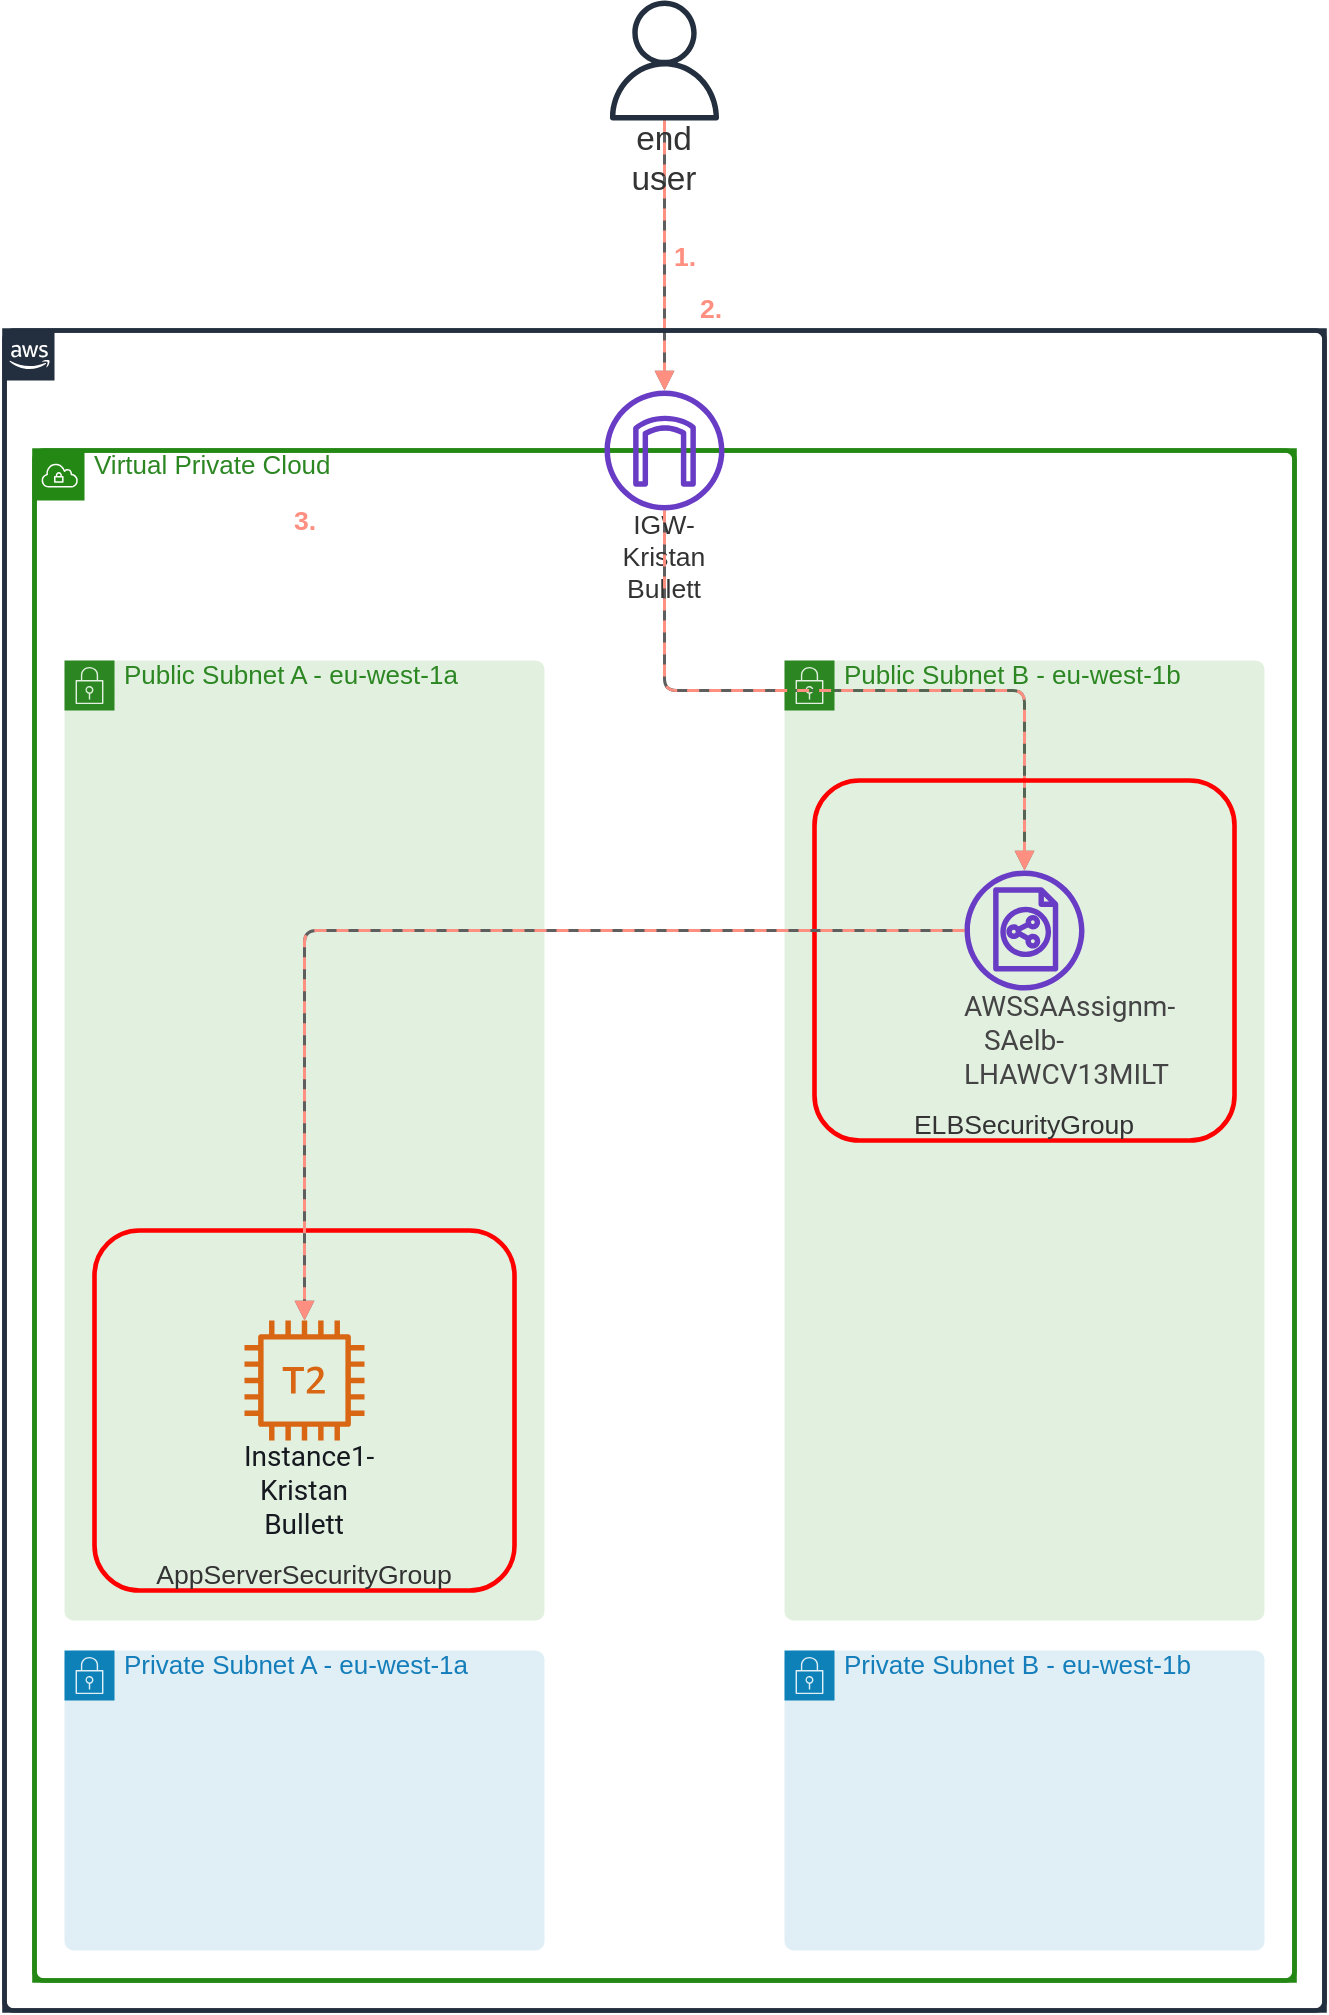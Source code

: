<mxfile version="15.3.1" type="github" pages="5"><diagram id="4W2gPFzbcyjP3riJBUXP" name="Current"><mxGraphModel dx="1186" dy="771" grid="1" gridSize="10" guides="1" tooltips="1" connect="1" arrows="1" fold="1" page="1" pageScale="1" pageWidth="827" pageHeight="1169" math="0" shadow="0"><root><mxCell id="0"/><mxCell id="1" parent="0"/><UserObject label="" lucidchartObjectId="NDjwwZGaQxMk" id="3TsQ6zsuyFmz9n6gdYB2-1"><mxCell style="html=1;jettySize=18;whiteSpace=wrap;fontSize=13;strokeColor=#5E5E5E;strokeWidth=1.5;rounded=1;arcSize=12;edgeStyle=orthogonalEdgeStyle;startArrow=none;;endArrow=block;endFill=1;;exitX=0.5;exitY=1;exitPerimeter=0;entryX=0.5;entryY=0;entryPerimeter=0;" edge="1" parent="1" source="3TsQ6zsuyFmz9n6gdYB2-20" target="3TsQ6zsuyFmz9n6gdYB2-9"><mxGeometry width="100" height="100" relative="1" as="geometry"><Array as="points"/></mxGeometry></mxCell></UserObject><UserObject label="" lucidchartObjectId="NDjwfCCFTF~H" id="3TsQ6zsuyFmz9n6gdYB2-2"><mxCell style="html=1;jettySize=18;whiteSpace=wrap;fontSize=13;strokeColor=#ff8f80;strokeOpacity=100;dashed=1;fixDash=1;dashPattern=6 5;strokeWidth=1.5;rounded=1;arcSize=12;edgeStyle=orthogonalEdgeStyle;startArrow=none;;endArrow=block;endFill=1;;exitX=0.5;exitY=1;exitPerimeter=0;entryX=0.5;entryY=0;entryPerimeter=0;" edge="1" parent="1" source="3TsQ6zsuyFmz9n6gdYB2-20" target="3TsQ6zsuyFmz9n6gdYB2-9"><mxGeometry width="100" height="100" relative="1" as="geometry"><Array as="points"/></mxGeometry></mxCell></UserObject><mxCell id="3TsQ6zsuyFmz9n6gdYB2-3" value="1." style="text;html=1;resizable=0;labelBackgroundColor=#ffffff;align=center;verticalAlign=middle;fontStyle=1;fontColor=#ff8f80;;fontSize=13.3;" vertex="1" parent="3TsQ6zsuyFmz9n6gdYB2-2"><mxGeometry relative="1" as="geometry"><mxPoint x="9.5" as="offset"/></mxGeometry></mxCell><UserObject label="" lucidchartObjectId="NDjwBHcPJbI7" id="3TsQ6zsuyFmz9n6gdYB2-4"><mxCell style="html=1;jettySize=18;whiteSpace=wrap;fontSize=13;strokeColor=#5E5E5E;strokeWidth=1.5;rounded=1;arcSize=12;edgeStyle=orthogonalEdgeStyle;startArrow=none;;endArrow=block;endFill=1;;exitX=0.5;exitY=1;exitPerimeter=0;entryX=0.5;entryY=0;entryPerimeter=0;" edge="1" parent="1" source="3TsQ6zsuyFmz9n6gdYB2-9" target="3TsQ6zsuyFmz9n6gdYB2-19"><mxGeometry width="100" height="100" relative="1" as="geometry"><Array as="points"/></mxGeometry></mxCell></UserObject><mxCell id="3TsQ6zsuyFmz9n6gdYB2-5" value="" style="html=1;overflow=block;blockSpacing=1;whiteSpace=wrap;whiteSpace=wrap;fontSize=13;spacing=0;strokeColor=#232f3e;strokeOpacity=100;fillOpacity=0;rounded=1;absoluteArcSize=1;arcSize=9;fillColor=#ffffff;strokeWidth=2.3;" vertex="1" parent="1"><mxGeometry x="90" y="285" width="660" height="840" as="geometry"/></mxCell><UserObject label="" lucidchartObjectId="NDjwmpWyFZ4s" id="3TsQ6zsuyFmz9n6gdYB2-6"><mxCell style="html=1;overflow=block;blockSpacing=1;whiteSpace=wrap;shape=mxgraph.aws4.group;grIcon=mxgraph.aws4.group_aws_cloud_alt;verticalAlign=top;align=left;spacingLeft=30;fillOpacity=100;fillColor=none;whiteSpace=wrap;fontSize=13;spacing=0;strokeColor=#232f3e;strokeOpacity=100;rounded=1;absoluteArcSize=1;arcSize=9;strokeWidth=2.3;part=1;" vertex="1" parent="3TsQ6zsuyFmz9n6gdYB2-5"><mxGeometry width="660" height="840" as="geometry"/></mxCell></UserObject><mxCell id="3TsQ6zsuyFmz9n6gdYB2-7" value="" style="html=1;overflow=block;blockSpacing=1;whiteSpace=wrap;whiteSpace=wrap;fontSize=13;fontColor=#248814;spacing=0;strokeColor=#248814;strokeOpacity=100;fillOpacity=0;rounded=1;absoluteArcSize=1;arcSize=9;fillColor=#ffffff;strokeWidth=2.3;" vertex="1" parent="1"><mxGeometry x="105" y="345" width="630" height="765" as="geometry"/></mxCell><UserObject label="Virtual Private Cloud" lucidchartObjectId="NDjwGQTT6kPG" id="3TsQ6zsuyFmz9n6gdYB2-8"><mxCell style="html=1;overflow=block;blockSpacing=1;whiteSpace=wrap;shape=mxgraph.aws4.group;grIcon=mxgraph.aws4.group_vpc;verticalAlign=top;align=left;spacingLeft=30;fillOpacity=100;fontColor=#2C8723;fillColor=none;whiteSpace=wrap;fontSize=13;spacing=0;strokeColor=#248814;strokeOpacity=100;rounded=1;absoluteArcSize=1;arcSize=9;strokeWidth=2.3;part=1;" vertex="1" parent="3TsQ6zsuyFmz9n6gdYB2-7"><mxGeometry width="630" height="765" as="geometry"/></mxCell></UserObject><UserObject label="IGW-Kristan Bullett" lucidchartObjectId="NDjwVQOzrkpC" id="3TsQ6zsuyFmz9n6gdYB2-9"><mxCell style="html=1;overflow=block;blockSpacing=1;whiteSpace=wrap;shape=mxgraph.aws4.internet_gateway;labelPosition=center;verticalLabelPosition=bottom;align=center;verticalAlign=top;strokeColor=none;whiteSpace=wrap;fontSize=13.3;fontColor=#333333;spacing=0;strokeOpacity=100;rounded=1;absoluteArcSize=1;arcSize=9;fillColor=#693cc5;strokeWidth=2.3;" vertex="1" parent="1"><mxGeometry x="390" y="315" width="60" height="60" as="geometry"/></mxCell></UserObject><mxCell id="3TsQ6zsuyFmz9n6gdYB2-10" value="" style="html=1;overflow=block;blockSpacing=1;whiteSpace=wrap;whiteSpace=wrap;fontSize=13;fontColor=#248814;spacing=0;strokeColor=none;strokeOpacity=100;fillOpacity=13;rounded=1;absoluteArcSize=1;arcSize=9;fillColor=#248814;strokeWidth=0;" vertex="1" parent="1"><mxGeometry x="120" y="450" width="240" height="480" as="geometry"/></mxCell><UserObject label="Public Subnet A - eu-west-1a" lucidchartObjectId="NDjwCuhHiQ7T" id="3TsQ6zsuyFmz9n6gdYB2-11"><mxCell style="html=1;overflow=block;blockSpacing=1;whiteSpace=wrap;shape=mxgraph.aws4.group;grIcon=mxgraph.aws4.group_security_group;grStroke=0;verticalAlign=top;align=left;spacingLeft=30;fillOpacity=100;strokeColor=#2C8723;fontColor=#2C8723;fillColor=none;whiteSpace=wrap;fontSize=13;spacing=0;strokeOpacity=100;rounded=1;absoluteArcSize=1;arcSize=9;strokeWidth=0;part=1;" vertex="1" parent="3TsQ6zsuyFmz9n6gdYB2-10"><mxGeometry width="240" height="480" as="geometry"/></mxCell></UserObject><mxCell id="3TsQ6zsuyFmz9n6gdYB2-12" value="" style="html=1;overflow=block;blockSpacing=1;whiteSpace=wrap;whiteSpace=wrap;fontSize=13;fontColor=#248814;spacing=0;strokeColor=none;strokeOpacity=100;fillOpacity=13;rounded=1;absoluteArcSize=1;arcSize=9;fillColor=#248814;strokeWidth=0;" vertex="1" parent="1"><mxGeometry x="480" y="450" width="240" height="480" as="geometry"/></mxCell><UserObject label="Public Subnet B - eu-west-1b" lucidchartObjectId="NDjwsX41oQ92" id="3TsQ6zsuyFmz9n6gdYB2-13"><mxCell style="html=1;overflow=block;blockSpacing=1;whiteSpace=wrap;shape=mxgraph.aws4.group;grIcon=mxgraph.aws4.group_security_group;grStroke=0;verticalAlign=top;align=left;spacingLeft=30;fillOpacity=100;strokeColor=#2C8723;fontColor=#2C8723;fillColor=none;whiteSpace=wrap;fontSize=13;spacing=0;strokeOpacity=100;rounded=1;absoluteArcSize=1;arcSize=9;strokeWidth=0;part=1;" vertex="1" parent="3TsQ6zsuyFmz9n6gdYB2-12"><mxGeometry width="240" height="480" as="geometry"/></mxCell></UserObject><mxCell id="3TsQ6zsuyFmz9n6gdYB2-14" value="" style="html=1;overflow=block;blockSpacing=1;whiteSpace=wrap;whiteSpace=wrap;fontSize=13;fontColor=#147eba;spacing=0;strokeColor=none;strokeOpacity=100;fillOpacity=13;rounded=1;absoluteArcSize=1;arcSize=9;fillColor=#147eba;strokeWidth=0;" vertex="1" parent="1"><mxGeometry x="480" y="945" width="240" height="150" as="geometry"/></mxCell><UserObject label="Private Subnet B - eu-west-1b" lucidchartObjectId="NDjwhLRZy.fa" id="3TsQ6zsuyFmz9n6gdYB2-15"><mxCell style="html=1;overflow=block;blockSpacing=1;whiteSpace=wrap;shape=mxgraph.aws4.group;grIcon=mxgraph.aws4.group_security_group;grStroke=0;verticalAlign=top;align=left;spacingLeft=30;fillOpacity=100;strokeColor=#0E82B8;fillColor=none;whiteSpace=wrap;fontSize=13;fontColor=#147eba;spacing=0;strokeOpacity=100;rounded=1;absoluteArcSize=1;arcSize=9;strokeWidth=0;part=1;" vertex="1" parent="3TsQ6zsuyFmz9n6gdYB2-14"><mxGeometry width="240" height="150" as="geometry"/></mxCell></UserObject><mxCell id="3TsQ6zsuyFmz9n6gdYB2-16" value="" style="html=1;overflow=block;blockSpacing=1;whiteSpace=wrap;whiteSpace=wrap;fontSize=13;fontColor=#147eba;spacing=0;strokeColor=none;strokeOpacity=100;fillOpacity=13;rounded=1;absoluteArcSize=1;arcSize=9;fillColor=#147eba;strokeWidth=0;" vertex="1" parent="1"><mxGeometry x="120" y="945" width="240" height="150" as="geometry"/></mxCell><UserObject label="Private Subnet A - eu-west-1a" lucidchartObjectId="NDjwa_meSf-R" id="3TsQ6zsuyFmz9n6gdYB2-17"><mxCell style="html=1;overflow=block;blockSpacing=1;whiteSpace=wrap;shape=mxgraph.aws4.group;grIcon=mxgraph.aws4.group_security_group;grStroke=0;verticalAlign=top;align=left;spacingLeft=30;fillOpacity=100;strokeColor=#0E82B8;fillColor=none;whiteSpace=wrap;fontSize=13;fontColor=#147eba;spacing=0;strokeOpacity=100;rounded=1;absoluteArcSize=1;arcSize=9;strokeWidth=0;part=1;" vertex="1" parent="3TsQ6zsuyFmz9n6gdYB2-16"><mxGeometry width="240" height="150" as="geometry"/></mxCell></UserObject><UserObject label="Instance1-Kristan Bullett" lucidchartObjectId="NDjwssDcEYpL" id="3TsQ6zsuyFmz9n6gdYB2-18"><mxCell style="html=1;overflow=block;blockSpacing=1;whiteSpace=wrap;shape=mxgraph.aws4.t2_instance;verticalLabelPosition=bottom;align=center;verticalAlign=top;strokeColor=none;whiteSpace=wrap;fontSize=14;fontFamily=Roboto;fontColor=#16191f;spacing=0;strokeOpacity=100;rounded=1;absoluteArcSize=1;arcSize=9;fillColor=#d86613;strokeWidth=2.3;" vertex="1" parent="1"><mxGeometry x="210" y="780" width="60" height="60" as="geometry"/></mxCell></UserObject><UserObject label="AWSSAAssignm-&#10;SAelb-LHAWCV13MILT" lucidchartObjectId="NDjwzacj7WYo" id="3TsQ6zsuyFmz9n6gdYB2-19"><mxCell style="html=1;overflow=block;blockSpacing=1;whiteSpace=wrap;shape=mxgraph.aws4.classic_load_balancer;labelPosition=center;verticalLabelPosition=bottom;align=center;verticalAlign=top;strokeColor=none;whiteSpace=wrap;fontSize=14;fontFamily=Roboto;fontColor=#444444;spacing=0;strokeOpacity=100;rounded=1;absoluteArcSize=1;arcSize=9;fillColor=#693cc5;strokeWidth=2.3;" vertex="1" parent="1"><mxGeometry x="570" y="555" width="60" height="60" as="geometry"/></mxCell></UserObject><UserObject label="end user" lucidchartObjectId="NDjwQuJVkFd5" id="3TsQ6zsuyFmz9n6gdYB2-20"><mxCell style="html=1;overflow=block;blockSpacing=1;whiteSpace=wrap;shape=mxgraph.aws4.user;labelPosition=center;verticalLabelPosition=bottom;align=center;verticalAlign=top;strokeColor=none;whiteSpace=wrap;fontSize=16.7;fontColor=#333333;spacing=0;strokeOpacity=100;rounded=1;absoluteArcSize=1;arcSize=9;fillColor=#232f3e;strokeWidth=2.3;" vertex="1" parent="1"><mxGeometry x="390" y="120" width="60" height="60" as="geometry"/></mxCell></UserObject><UserObject label="" lucidchartObjectId="NDjwxFGyOf8g" id="3TsQ6zsuyFmz9n6gdYB2-21"><mxCell style="html=1;jettySize=18;whiteSpace=wrap;fontSize=13;strokeColor=#ff8f80;strokeOpacity=100;dashed=1;fixDash=1;dashPattern=6 5;strokeWidth=1.5;rounded=1;arcSize=12;edgeStyle=orthogonalEdgeStyle;startArrow=none;;endArrow=block;endFill=1;;exitX=0.5;exitY=1;exitPerimeter=0;entryX=0.5;entryY=0;entryPerimeter=0;" edge="1" parent="1" source="3TsQ6zsuyFmz9n6gdYB2-9" target="3TsQ6zsuyFmz9n6gdYB2-19"><mxGeometry width="100" height="100" relative="1" as="geometry"><Array as="points"/></mxGeometry></mxCell></UserObject><mxCell id="3TsQ6zsuyFmz9n6gdYB2-22" value="2." style="text;html=1;resizable=0;labelBackgroundColor=#ffffff;align=center;verticalAlign=middle;fontStyle=1;fontColor=#ff8f80;;fontSize=13.3;" vertex="1" parent="3TsQ6zsuyFmz9n6gdYB2-21"><mxGeometry x="-0.376" relative="1" as="geometry"><mxPoint y="-191.5" as="offset"/></mxGeometry></mxCell><UserObject label="ELBSecurityGroup" lucidchartObjectId="wEjwGNxx3EOt" id="3TsQ6zsuyFmz9n6gdYB2-23"><mxCell style="html=1;overflow=block;blockSpacing=1;whiteSpace=wrap;verticalAlign=bottom;whiteSpace=wrap;fontSize=13.3;fontColor=#333333;spacing=0;strokeColor=#FF0000;fillOpacity=0;rounded=1;absoluteArcSize=1;arcSize=45;fillColor=#000000;strokeWidth=2.3;" vertex="1" parent="1"><mxGeometry x="495" y="510" width="210" height="180" as="geometry"/></mxCell></UserObject><UserObject label="AppServerSecurityGroup" lucidchartObjectId="CKjwdtnuOoIF" id="3TsQ6zsuyFmz9n6gdYB2-24"><mxCell style="html=1;overflow=block;blockSpacing=1;whiteSpace=wrap;verticalAlign=bottom;whiteSpace=wrap;fontSize=13.3;fontColor=#333333;spacing=0;strokeColor=#FF0000;fillOpacity=0;rounded=1;absoluteArcSize=1;arcSize=45;fillColor=#000000;strokeWidth=2.3;" vertex="1" parent="1"><mxGeometry x="135" y="735" width="210" height="180" as="geometry"/></mxCell></UserObject><UserObject label="" lucidchartObjectId="nLjw2KHb5X.1" id="3TsQ6zsuyFmz9n6gdYB2-25"><mxCell style="html=1;jettySize=18;whiteSpace=wrap;fontSize=13;strokeColor=#5E5E5E;strokeWidth=1.5;rounded=1;arcSize=12;edgeStyle=orthogonalEdgeStyle;startArrow=none;;endArrow=block;endFill=1;;exitX=0;exitY=0.5;exitPerimeter=0;entryX=0.5;entryY=0;entryPerimeter=0;" edge="1" parent="1" source="3TsQ6zsuyFmz9n6gdYB2-19" target="3TsQ6zsuyFmz9n6gdYB2-18"><mxGeometry width="100" height="100" relative="1" as="geometry"><Array as="points"/></mxGeometry></mxCell></UserObject><UserObject label="" lucidchartObjectId="uLjwvWEa4lSA" id="3TsQ6zsuyFmz9n6gdYB2-26"><mxCell style="html=1;jettySize=18;whiteSpace=wrap;fontSize=13;strokeColor=#ff8f80;strokeOpacity=100;dashed=1;fixDash=1;dashPattern=6 5;strokeWidth=1.5;rounded=1;arcSize=12;edgeStyle=orthogonalEdgeStyle;startArrow=none;;endArrow=block;endFill=1;;exitX=0;exitY=0.5;exitPerimeter=0;entryX=0.5;entryY=0;entryPerimeter=0;" edge="1" parent="1" source="3TsQ6zsuyFmz9n6gdYB2-19" target="3TsQ6zsuyFmz9n6gdYB2-18"><mxGeometry width="100" height="100" relative="1" as="geometry"><Array as="points"/></mxGeometry></mxCell></UserObject><mxCell id="3TsQ6zsuyFmz9n6gdYB2-27" value="3." style="text;html=1;resizable=0;labelBackgroundColor=#ffffff;align=center;verticalAlign=middle;fontStyle=1;fontColor=#ff8f80;;fontSize=13.3;" vertex="1" parent="3TsQ6zsuyFmz9n6gdYB2-26"><mxGeometry x="0.26" relative="1" as="geometry"><mxPoint y="-206.5" as="offset"/></mxGeometry></mxCell></root></mxGraphModel></diagram><diagram id="JWc8z2wjqup5qZ9XyL31" name="Resolved"><mxGraphModel dx="1186" dy="771" grid="1" gridSize="10" guides="1" tooltips="1" connect="1" arrows="1" fold="1" page="1" pageScale="1" pageWidth="827" pageHeight="1169" math="0" shadow="0"><root><mxCell id="4i1qROi8-pnMtEWPNf_J-0"/><mxCell id="4i1qROi8-pnMtEWPNf_J-1" parent="4i1qROi8-pnMtEWPNf_J-0"/><UserObject label="" lucidchartObjectId="YZjwX9F4uzCj" id="4i1qROi8-pnMtEWPNf_J-2"><mxCell style="html=1;jettySize=18;whiteSpace=wrap;fontSize=13;strokeColor=#5E5E5E;strokeWidth=1.5;rounded=1;arcSize=12;edgeStyle=orthogonalEdgeStyle;startArrow=none;;endArrow=block;endFill=1;;exitX=0.5;exitY=1;exitPerimeter=0;entryX=0.5;entryY=0;entryPerimeter=0;" edge="1" parent="4i1qROi8-pnMtEWPNf_J-1" source="4i1qROi8-pnMtEWPNf_J-21" target="4i1qROi8-pnMtEWPNf_J-10"><mxGeometry width="100" height="100" relative="1" as="geometry"><Array as="points"/></mxGeometry></mxCell></UserObject><UserObject label="" lucidchartObjectId="YZjwyPr~Dydl" id="4i1qROi8-pnMtEWPNf_J-3"><mxCell style="html=1;jettySize=18;whiteSpace=wrap;fontSize=13;strokeColor=#ff8f80;strokeOpacity=100;dashed=1;fixDash=1;dashPattern=6 5;strokeWidth=1.5;rounded=1;arcSize=12;edgeStyle=orthogonalEdgeStyle;startArrow=none;;endArrow=block;endFill=1;;exitX=0.5;exitY=1;exitPerimeter=0;entryX=0.5;entryY=0;entryPerimeter=0;" edge="1" parent="4i1qROi8-pnMtEWPNf_J-1" source="4i1qROi8-pnMtEWPNf_J-21" target="4i1qROi8-pnMtEWPNf_J-10"><mxGeometry width="100" height="100" relative="1" as="geometry"><Array as="points"/></mxGeometry></mxCell></UserObject><mxCell id="4i1qROi8-pnMtEWPNf_J-4" value="1." style="text;html=1;resizable=0;labelBackgroundColor=#ffffff;align=center;verticalAlign=middle;fontStyle=1;fontColor=#ff8f80;;fontSize=13.3;" vertex="1" parent="4i1qROi8-pnMtEWPNf_J-3"><mxGeometry relative="1" as="geometry"><mxPoint x="9.5" as="offset"/></mxGeometry></mxCell><UserObject label="" lucidchartObjectId="YZjwH5B3CQwE" id="4i1qROi8-pnMtEWPNf_J-5"><mxCell style="html=1;jettySize=18;whiteSpace=wrap;fontSize=13;strokeColor=#5E5E5E;strokeWidth=1.5;rounded=1;arcSize=12;edgeStyle=orthogonalEdgeStyle;startArrow=none;;endArrow=block;endFill=1;;exitX=0.5;exitY=1;exitPerimeter=0;entryX=0.5;entryY=0;entryPerimeter=0;" edge="1" parent="4i1qROi8-pnMtEWPNf_J-1" source="4i1qROi8-pnMtEWPNf_J-10" target="4i1qROi8-pnMtEWPNf_J-20"><mxGeometry width="100" height="100" relative="1" as="geometry"><Array as="points"/></mxGeometry></mxCell></UserObject><mxCell id="4i1qROi8-pnMtEWPNf_J-6" value="" style="html=1;overflow=block;blockSpacing=1;whiteSpace=wrap;whiteSpace=wrap;fontSize=13;spacing=0;strokeColor=#232f3e;strokeOpacity=100;fillOpacity=0;rounded=1;absoluteArcSize=1;arcSize=9;fillColor=#ffffff;strokeWidth=2.3;" vertex="1" parent="4i1qROi8-pnMtEWPNf_J-1"><mxGeometry x="90" y="285" width="660" height="840" as="geometry"/></mxCell><UserObject label="" lucidchartObjectId="YZjwxGs0jF~w" id="4i1qROi8-pnMtEWPNf_J-7"><mxCell style="html=1;overflow=block;blockSpacing=1;whiteSpace=wrap;shape=mxgraph.aws4.group;grIcon=mxgraph.aws4.group_aws_cloud_alt;verticalAlign=top;align=left;spacingLeft=30;fillOpacity=100;fillColor=none;whiteSpace=wrap;fontSize=13;spacing=0;strokeColor=#232f3e;strokeOpacity=100;rounded=1;absoluteArcSize=1;arcSize=9;strokeWidth=2.3;part=1;" vertex="1" parent="4i1qROi8-pnMtEWPNf_J-6"><mxGeometry width="660" height="840" as="geometry"/></mxCell></UserObject><mxCell id="4i1qROi8-pnMtEWPNf_J-8" value="" style="html=1;overflow=block;blockSpacing=1;whiteSpace=wrap;whiteSpace=wrap;fontSize=13;fontColor=#248814;spacing=0;strokeColor=#248814;strokeOpacity=100;fillOpacity=0;rounded=1;absoluteArcSize=1;arcSize=9;fillColor=#ffffff;strokeWidth=2.3;" vertex="1" parent="4i1qROi8-pnMtEWPNf_J-1"><mxGeometry x="105" y="345" width="630" height="765" as="geometry"/></mxCell><UserObject label="Virtual Private Cloud" lucidchartObjectId="YZjwVXgPZZut" id="4i1qROi8-pnMtEWPNf_J-9"><mxCell style="html=1;overflow=block;blockSpacing=1;whiteSpace=wrap;shape=mxgraph.aws4.group;grIcon=mxgraph.aws4.group_vpc;verticalAlign=top;align=left;spacingLeft=30;fillOpacity=100;fontColor=#2C8723;fillColor=none;whiteSpace=wrap;fontSize=13;spacing=0;strokeColor=#248814;strokeOpacity=100;rounded=1;absoluteArcSize=1;arcSize=9;strokeWidth=2.3;part=1;" vertex="1" parent="4i1qROi8-pnMtEWPNf_J-8"><mxGeometry width="630" height="765" as="geometry"/></mxCell></UserObject><UserObject label="IGW-Kristan Bullett" lucidchartObjectId="YZjw8u3f8QFm" id="4i1qROi8-pnMtEWPNf_J-10"><mxCell style="html=1;overflow=block;blockSpacing=1;whiteSpace=wrap;shape=mxgraph.aws4.internet_gateway;labelPosition=center;verticalLabelPosition=bottom;align=center;verticalAlign=top;strokeColor=none;whiteSpace=wrap;fontSize=13.3;fontColor=#333333;spacing=0;strokeOpacity=100;rounded=1;absoluteArcSize=1;arcSize=9;fillColor=#693cc5;strokeWidth=2.3;" vertex="1" parent="4i1qROi8-pnMtEWPNf_J-1"><mxGeometry x="390" y="315" width="60" height="60" as="geometry"/></mxCell></UserObject><mxCell id="4i1qROi8-pnMtEWPNf_J-11" value="" style="html=1;overflow=block;blockSpacing=1;whiteSpace=wrap;whiteSpace=wrap;fontSize=13;fontColor=#248814;spacing=0;strokeColor=none;strokeOpacity=100;fillOpacity=13;rounded=1;absoluteArcSize=1;arcSize=9;fillColor=#248814;strokeWidth=0;" vertex="1" parent="4i1qROi8-pnMtEWPNf_J-1"><mxGeometry x="120" y="450" width="240" height="480" as="geometry"/></mxCell><UserObject label="Public Subnet A - eu-west-1a" lucidchartObjectId="YZjwAAvs9vCs" id="4i1qROi8-pnMtEWPNf_J-12"><mxCell style="html=1;overflow=block;blockSpacing=1;whiteSpace=wrap;shape=mxgraph.aws4.group;grIcon=mxgraph.aws4.group_security_group;grStroke=0;verticalAlign=top;align=left;spacingLeft=30;fillOpacity=100;strokeColor=#2C8723;fontColor=#2C8723;fillColor=none;whiteSpace=wrap;fontSize=13;spacing=0;strokeOpacity=100;rounded=1;absoluteArcSize=1;arcSize=9;strokeWidth=0;part=1;" vertex="1" parent="4i1qROi8-pnMtEWPNf_J-11"><mxGeometry width="240" height="480" as="geometry"/></mxCell></UserObject><mxCell id="4i1qROi8-pnMtEWPNf_J-13" value="" style="html=1;overflow=block;blockSpacing=1;whiteSpace=wrap;whiteSpace=wrap;fontSize=13;fontColor=#248814;spacing=0;strokeColor=none;strokeOpacity=100;fillOpacity=13;rounded=1;absoluteArcSize=1;arcSize=9;fillColor=#248814;strokeWidth=0;" vertex="1" parent="4i1qROi8-pnMtEWPNf_J-1"><mxGeometry x="480" y="450" width="240" height="480" as="geometry"/></mxCell><UserObject label="Public Subnet B - eu-west-1b" lucidchartObjectId="YZjwmxdE9cUR" id="4i1qROi8-pnMtEWPNf_J-14"><mxCell style="html=1;overflow=block;blockSpacing=1;whiteSpace=wrap;shape=mxgraph.aws4.group;grIcon=mxgraph.aws4.group_security_group;grStroke=0;verticalAlign=top;align=left;spacingLeft=30;fillOpacity=100;strokeColor=#2C8723;fontColor=#2C8723;fillColor=none;whiteSpace=wrap;fontSize=13;spacing=0;strokeOpacity=100;rounded=1;absoluteArcSize=1;arcSize=9;strokeWidth=0;part=1;" vertex="1" parent="4i1qROi8-pnMtEWPNf_J-13"><mxGeometry width="240" height="480" as="geometry"/></mxCell></UserObject><mxCell id="4i1qROi8-pnMtEWPNf_J-15" value="" style="html=1;overflow=block;blockSpacing=1;whiteSpace=wrap;whiteSpace=wrap;fontSize=13;fontColor=#147eba;spacing=0;strokeColor=none;strokeOpacity=100;fillOpacity=13;rounded=1;absoluteArcSize=1;arcSize=9;fillColor=#147eba;strokeWidth=0;" vertex="1" parent="4i1qROi8-pnMtEWPNf_J-1"><mxGeometry x="480" y="945" width="240" height="150" as="geometry"/></mxCell><UserObject label="Private Subnet B - eu-west-1b" lucidchartObjectId="YZjwpaXFJzZU" id="4i1qROi8-pnMtEWPNf_J-16"><mxCell style="html=1;overflow=block;blockSpacing=1;whiteSpace=wrap;shape=mxgraph.aws4.group;grIcon=mxgraph.aws4.group_security_group;grStroke=0;verticalAlign=top;align=left;spacingLeft=30;fillOpacity=100;strokeColor=#0E82B8;fillColor=none;whiteSpace=wrap;fontSize=13;fontColor=#147eba;spacing=0;strokeOpacity=100;rounded=1;absoluteArcSize=1;arcSize=9;strokeWidth=0;part=1;" vertex="1" parent="4i1qROi8-pnMtEWPNf_J-15"><mxGeometry width="240" height="150" as="geometry"/></mxCell></UserObject><mxCell id="4i1qROi8-pnMtEWPNf_J-17" value="" style="html=1;overflow=block;blockSpacing=1;whiteSpace=wrap;whiteSpace=wrap;fontSize=13;fontColor=#147eba;spacing=0;strokeColor=none;strokeOpacity=100;fillOpacity=13;rounded=1;absoluteArcSize=1;arcSize=9;fillColor=#147eba;strokeWidth=0;" vertex="1" parent="4i1qROi8-pnMtEWPNf_J-1"><mxGeometry x="120" y="945" width="240" height="150" as="geometry"/></mxCell><UserObject label="Private Subnet A - eu-west-1a" lucidchartObjectId="YZjw1qI5iqD~" id="4i1qROi8-pnMtEWPNf_J-18"><mxCell style="html=1;overflow=block;blockSpacing=1;whiteSpace=wrap;shape=mxgraph.aws4.group;grIcon=mxgraph.aws4.group_security_group;grStroke=0;verticalAlign=top;align=left;spacingLeft=30;fillOpacity=100;strokeColor=#0E82B8;fillColor=none;whiteSpace=wrap;fontSize=13;fontColor=#147eba;spacing=0;strokeOpacity=100;rounded=1;absoluteArcSize=1;arcSize=9;strokeWidth=0;part=1;" vertex="1" parent="4i1qROi8-pnMtEWPNf_J-17"><mxGeometry width="240" height="150" as="geometry"/></mxCell></UserObject><UserObject label="Instance1-Kristan Bullett" lucidchartObjectId="YZjwq3pHKmfy" id="4i1qROi8-pnMtEWPNf_J-19"><mxCell style="html=1;overflow=block;blockSpacing=1;whiteSpace=wrap;shape=mxgraph.aws4.t2_instance;verticalLabelPosition=bottom;align=center;verticalAlign=top;strokeColor=none;whiteSpace=wrap;fontSize=14;fontFamily=Roboto;fontColor=#16191f;spacing=0;strokeOpacity=100;rounded=1;absoluteArcSize=1;arcSize=9;fillColor=#d86613;strokeWidth=2.3;" vertex="1" parent="4i1qROi8-pnMtEWPNf_J-1"><mxGeometry x="210" y="780" width="60" height="60" as="geometry"/></mxCell></UserObject><UserObject label="AWSSAAssignm-&#10;SAelb-LHAWCV13MILT" lucidchartObjectId="YZjwCAJ-6NOw" id="4i1qROi8-pnMtEWPNf_J-20"><mxCell style="html=1;overflow=block;blockSpacing=1;whiteSpace=wrap;shape=mxgraph.aws4.classic_load_balancer;labelPosition=center;verticalLabelPosition=bottom;align=center;verticalAlign=top;strokeColor=none;whiteSpace=wrap;fontSize=14;fontFamily=Roboto;fontColor=#444444;spacing=0;strokeOpacity=100;rounded=1;absoluteArcSize=1;arcSize=9;fillColor=#693cc5;strokeWidth=2.3;" vertex="1" parent="4i1qROi8-pnMtEWPNf_J-1"><mxGeometry x="390" y="555" width="60" height="60" as="geometry"/></mxCell></UserObject><UserObject label="end user" lucidchartObjectId="YZjw41CN8LmH" id="4i1qROi8-pnMtEWPNf_J-21"><mxCell style="html=1;overflow=block;blockSpacing=1;whiteSpace=wrap;shape=mxgraph.aws4.user;labelPosition=center;verticalLabelPosition=bottom;align=center;verticalAlign=top;strokeColor=none;whiteSpace=wrap;fontSize=16.7;fontColor=#333333;spacing=0;strokeOpacity=100;rounded=1;absoluteArcSize=1;arcSize=9;fillColor=#232f3e;strokeWidth=2.3;" vertex="1" parent="4i1qROi8-pnMtEWPNf_J-1"><mxGeometry x="390" y="120" width="60" height="60" as="geometry"/></mxCell></UserObject><UserObject label="" lucidchartObjectId="YZjwwb~Obsva" id="4i1qROi8-pnMtEWPNf_J-22"><mxCell style="html=1;jettySize=18;whiteSpace=wrap;fontSize=13;strokeColor=#ff8f80;strokeOpacity=100;dashed=1;fixDash=1;dashPattern=6 5;strokeWidth=1.5;rounded=1;arcSize=12;edgeStyle=orthogonalEdgeStyle;startArrow=none;;endArrow=block;endFill=1;;exitX=0.5;exitY=1;exitPerimeter=0;entryX=0.5;entryY=0;entryPerimeter=0;" edge="1" parent="4i1qROi8-pnMtEWPNf_J-1" source="4i1qROi8-pnMtEWPNf_J-10" target="4i1qROi8-pnMtEWPNf_J-20"><mxGeometry width="100" height="100" relative="1" as="geometry"><Array as="points"/></mxGeometry></mxCell></UserObject><mxCell id="4i1qROi8-pnMtEWPNf_J-23" value="2." style="text;html=1;resizable=0;labelBackgroundColor=#ffffff;align=center;verticalAlign=middle;fontStyle=1;fontColor=#ff8f80;;fontSize=13.3;" vertex="1" parent="4i1qROi8-pnMtEWPNf_J-22"><mxGeometry x="-0.376" relative="1" as="geometry"><mxPoint x="9.5" as="offset"/></mxGeometry></mxCell><UserObject label="ELBSecurityGroup" lucidchartObjectId="YZjw.T0sjrBk" id="4i1qROi8-pnMtEWPNf_J-24"><mxCell style="html=1;overflow=block;blockSpacing=1;whiteSpace=wrap;verticalAlign=bottom;whiteSpace=wrap;fontSize=13.3;fontColor=#333333;spacing=0;strokeColor=#FF0000;fillOpacity=0;rounded=1;absoluteArcSize=1;arcSize=45;fillColor=#000000;strokeWidth=2.3;" vertex="1" parent="4i1qROi8-pnMtEWPNf_J-1"><mxGeometry x="135" y="510" width="570" height="180" as="geometry"/></mxCell></UserObject><UserObject label="AppServerSecurityGroup" lucidchartObjectId="YZjwRu12-9y8" id="4i1qROi8-pnMtEWPNf_J-25"><mxCell style="html=1;overflow=block;blockSpacing=1;whiteSpace=wrap;verticalAlign=bottom;whiteSpace=wrap;fontSize=13.3;fontColor=#333333;spacing=0;strokeColor=#FF0000;fillOpacity=0;rounded=1;absoluteArcSize=1;arcSize=45;fillColor=#000000;strokeWidth=2.3;" vertex="1" parent="4i1qROi8-pnMtEWPNf_J-1"><mxGeometry x="135" y="735" width="210" height="180" as="geometry"/></mxCell></UserObject><UserObject label="" lucidchartObjectId="YZjw7nSKv~XN" id="4i1qROi8-pnMtEWPNf_J-26"><mxCell style="html=1;jettySize=18;whiteSpace=wrap;fontSize=13;strokeColor=#5E5E5E;strokeWidth=1.5;rounded=1;arcSize=12;edgeStyle=orthogonalEdgeStyle;startArrow=none;;endArrow=block;endFill=1;;exitX=0;exitY=0.5;exitPerimeter=0;entryX=0.5;entryY=0;entryPerimeter=0;" edge="1" parent="4i1qROi8-pnMtEWPNf_J-1" source="4i1qROi8-pnMtEWPNf_J-20" target="4i1qROi8-pnMtEWPNf_J-19"><mxGeometry width="100" height="100" relative="1" as="geometry"><Array as="points"/></mxGeometry></mxCell></UserObject><UserObject label="" lucidchartObjectId="YZjwxU2yypR7" id="4i1qROi8-pnMtEWPNf_J-27"><mxCell style="html=1;jettySize=18;whiteSpace=wrap;fontSize=13;strokeColor=#ff8f80;strokeOpacity=100;dashed=1;fixDash=1;dashPattern=6 5;strokeWidth=1.5;rounded=1;arcSize=12;edgeStyle=orthogonalEdgeStyle;startArrow=none;;endArrow=block;endFill=1;;exitX=0;exitY=0.5;exitPerimeter=0;entryX=0.5;entryY=0;entryPerimeter=0;" edge="1" parent="4i1qROi8-pnMtEWPNf_J-1" source="4i1qROi8-pnMtEWPNf_J-20" target="4i1qROi8-pnMtEWPNf_J-19"><mxGeometry width="100" height="100" relative="1" as="geometry"><Array as="points"/></mxGeometry></mxCell></UserObject><mxCell id="4i1qROi8-pnMtEWPNf_J-28" value="3." style="text;html=1;resizable=0;labelBackgroundColor=#ffffff;align=center;verticalAlign=middle;fontStyle=1;fontColor=#ff8f80;;fontSize=13.3;" vertex="1" parent="4i1qROi8-pnMtEWPNf_J-27"><mxGeometry x="0.26" relative="1" as="geometry"><mxPoint x="-159.5" as="offset"/></mxGeometry></mxCell></root></mxGraphModel></diagram><diagram id="Qw8wlzBeuaibejMYnWpS" name="Short Term"><mxGraphModel dx="1186" dy="771" grid="1" gridSize="10" guides="1" tooltips="1" connect="1" arrows="1" fold="1" page="1" pageScale="1" pageWidth="827" pageHeight="1169" math="0" shadow="0"><root><mxCell id="1CFFBXIdMHU1TWQ01Vrt-0"/><mxCell id="1CFFBXIdMHU1TWQ01Vrt-1" parent="1CFFBXIdMHU1TWQ01Vrt-0"/><mxCell id="1CFFBXIdMHU1TWQ01Vrt-2" value="" style="html=1;overflow=block;blockSpacing=1;whiteSpace=wrap;whiteSpace=wrap;fontSize=13;spacing=0;strokeColor=#232f3e;strokeOpacity=100;fillOpacity=0;rounded=1;absoluteArcSize=1;arcSize=9;fillColor=#ffffff;strokeWidth=2.3;" vertex="1" parent="1CFFBXIdMHU1TWQ01Vrt-1"><mxGeometry x="90" y="375" width="795" height="525" as="geometry"/></mxCell><UserObject label="" lucidchartObjectId="e4luBNw63t0X" id="1CFFBXIdMHU1TWQ01Vrt-3"><mxCell style="html=1;overflow=block;blockSpacing=1;whiteSpace=wrap;shape=mxgraph.aws4.group;grIcon=mxgraph.aws4.group_aws_cloud_alt;verticalAlign=top;align=left;spacingLeft=30;fillOpacity=100;fillColor=none;whiteSpace=wrap;fontSize=13;spacing=0;strokeColor=#232f3e;strokeOpacity=100;rounded=1;absoluteArcSize=1;arcSize=9;strokeWidth=2.3;part=1;" vertex="1" parent="1CFFBXIdMHU1TWQ01Vrt-2"><mxGeometry width="795" height="525" as="geometry"/></mxCell></UserObject><mxCell id="1CFFBXIdMHU1TWQ01Vrt-4" value="" style="html=1;overflow=block;blockSpacing=1;whiteSpace=wrap;whiteSpace=wrap;fontSize=13;fontColor=#248814;spacing=0;strokeColor=#248814;strokeOpacity=100;fillOpacity=0;rounded=1;absoluteArcSize=1;arcSize=9;fillColor=#ffffff;strokeWidth=2.3;" vertex="1" parent="1CFFBXIdMHU1TWQ01Vrt-1"><mxGeometry x="105" y="540" width="660" height="345" as="geometry"/></mxCell><UserObject label="Virtual Private Cloud" lucidchartObjectId="e4luF85ecGLi" id="1CFFBXIdMHU1TWQ01Vrt-5"><mxCell style="html=1;overflow=block;blockSpacing=1;whiteSpace=wrap;shape=mxgraph.aws4.group;grIcon=mxgraph.aws4.group_vpc;verticalAlign=top;align=left;spacingLeft=30;fillOpacity=100;fontColor=#2C8723;fillColor=none;whiteSpace=wrap;fontSize=13;spacing=0;strokeColor=#248814;strokeOpacity=100;rounded=1;absoluteArcSize=1;arcSize=9;strokeWidth=2.3;part=1;" vertex="1" parent="1CFFBXIdMHU1TWQ01Vrt-4"><mxGeometry width="660" height="345" as="geometry"/></mxCell></UserObject><UserObject label="IGW-Kristan Bullett" lucidchartObjectId="e4luRRCpOtbj" id="1CFFBXIdMHU1TWQ01Vrt-6"><mxCell style="html=1;overflow=block;blockSpacing=1;whiteSpace=wrap;shape=mxgraph.aws4.internet_gateway;labelPosition=center;verticalLabelPosition=bottom;align=center;verticalAlign=top;strokeColor=none;whiteSpace=wrap;fontSize=13.3;fontColor=#333333;spacing=0;strokeOpacity=100;rounded=1;absoluteArcSize=1;arcSize=9;fillColor=#693cc5;strokeWidth=2.3;" vertex="1" parent="1CFFBXIdMHU1TWQ01Vrt-1"><mxGeometry x="390" y="510" width="60" height="60" as="geometry"/></mxCell></UserObject><mxCell id="1CFFBXIdMHU1TWQ01Vrt-7" value="" style="html=1;overflow=block;blockSpacing=1;whiteSpace=wrap;whiteSpace=wrap;fontSize=13;fontColor=#248814;spacing=0;strokeColor=none;strokeOpacity=100;fillOpacity=13;rounded=1;absoluteArcSize=1;arcSize=9;fillColor=#248814;strokeWidth=0;" vertex="1" parent="1CFFBXIdMHU1TWQ01Vrt-1"><mxGeometry x="120" y="645" width="240" height="225" as="geometry"/></mxCell><UserObject label="Public Subnet A - eu-west-1a" lucidchartObjectId="e4lumTPZxjTC" id="1CFFBXIdMHU1TWQ01Vrt-8"><mxCell style="html=1;overflow=block;blockSpacing=1;whiteSpace=wrap;shape=mxgraph.aws4.group;grIcon=mxgraph.aws4.group_security_group;grStroke=0;verticalAlign=top;align=left;spacingLeft=30;fillOpacity=100;strokeColor=#2C8723;fontColor=#2C8723;fillColor=none;whiteSpace=wrap;fontSize=13;spacing=0;strokeOpacity=100;rounded=1;absoluteArcSize=1;arcSize=9;strokeWidth=0;part=1;" vertex="1" parent="1CFFBXIdMHU1TWQ01Vrt-7"><mxGeometry width="240" height="225" as="geometry"/></mxCell></UserObject><mxCell id="1CFFBXIdMHU1TWQ01Vrt-9" value="" style="html=1;overflow=block;blockSpacing=1;whiteSpace=wrap;whiteSpace=wrap;fontSize=13;fontColor=#248814;spacing=0;strokeColor=none;strokeOpacity=100;fillOpacity=13;rounded=1;absoluteArcSize=1;arcSize=9;fillColor=#248814;strokeWidth=0;" vertex="1" parent="1CFFBXIdMHU1TWQ01Vrt-1"><mxGeometry x="480" y="645" width="240" height="225" as="geometry"/></mxCell><UserObject label="Public Subnet B - eu-west-1b" lucidchartObjectId="e4lugikKiU49" id="1CFFBXIdMHU1TWQ01Vrt-10"><mxCell style="html=1;overflow=block;blockSpacing=1;whiteSpace=wrap;shape=mxgraph.aws4.group;grIcon=mxgraph.aws4.group_security_group;grStroke=0;verticalAlign=top;align=left;spacingLeft=30;fillOpacity=100;strokeColor=#2C8723;fontColor=#2C8723;fillColor=none;whiteSpace=wrap;fontSize=13;spacing=0;strokeOpacity=100;rounded=1;absoluteArcSize=1;arcSize=9;strokeWidth=0;part=1;" vertex="1" parent="1CFFBXIdMHU1TWQ01Vrt-9"><mxGeometry width="240" height="225" as="geometry"/></mxCell></UserObject><UserObject label="Instance1-Kristan Bullett" lucidchartObjectId="e4luqbO-08hS" id="1CFFBXIdMHU1TWQ01Vrt-11"><mxCell style="html=1;overflow=block;blockSpacing=1;whiteSpace=wrap;shape=mxgraph.aws4.t2_instance;verticalLabelPosition=bottom;align=center;verticalAlign=top;strokeColor=none;whiteSpace=wrap;fontSize=14;fontFamily=Roboto;fontColor=#16191f;spacing=0;strokeOpacity=100;rounded=1;absoluteArcSize=1;arcSize=9;fillColor=#d86613;strokeWidth=2.3;" vertex="1" parent="1CFFBXIdMHU1TWQ01Vrt-1"><mxGeometry x="210" y="744" width="60" height="60" as="geometry"/></mxCell></UserObject><UserObject label="AWSSAAssignm-&#10;SAelb-LHAWCV13MILT" lucidchartObjectId="e4lus4UBydoK" id="1CFFBXIdMHU1TWQ01Vrt-12"><mxCell style="html=1;overflow=block;blockSpacing=1;whiteSpace=wrap;shape=mxgraph.aws4.classic_load_balancer;labelPosition=center;verticalLabelPosition=bottom;align=center;verticalAlign=top;strokeColor=none;whiteSpace=wrap;fontSize=14;fontFamily=Roboto;fontColor=#444444;spacing=0;strokeOpacity=100;rounded=1;absoluteArcSize=1;arcSize=9;fillColor=#693cc5;strokeWidth=2.3;" vertex="1" parent="1CFFBXIdMHU1TWQ01Vrt-1"><mxGeometry x="390" y="630" width="60" height="60" as="geometry"/></mxCell></UserObject><UserObject label="" lucidchartObjectId="e4lux6CQffAP" id="1CFFBXIdMHU1TWQ01Vrt-13"><mxCell style="html=1;jettySize=18;whiteSpace=wrap;fontSize=13;strokeColor=#5E5E5E;strokeWidth=1.5;rounded=1;arcSize=12;edgeStyle=orthogonalEdgeStyle;startArrow=none;;endArrow=block;endFill=1;;exitX=0.5;exitY=1;exitPerimeter=0;entryX=0.5;entryY=0;entryPerimeter=0;" edge="1" parent="1CFFBXIdMHU1TWQ01Vrt-1" source="1CFFBXIdMHU1TWQ01Vrt-12" target="1CFFBXIdMHU1TWQ01Vrt-11"><mxGeometry width="100" height="100" relative="1" as="geometry"><Array as="points"/></mxGeometry></mxCell></UserObject><UserObject label="end user" lucidchartObjectId="e4luGUOUULG-" id="1CFFBXIdMHU1TWQ01Vrt-14"><mxCell style="html=1;overflow=block;blockSpacing=1;whiteSpace=wrap;shape=mxgraph.aws4.user;labelPosition=center;verticalLabelPosition=bottom;align=center;verticalAlign=top;strokeColor=none;whiteSpace=wrap;fontSize=16.7;fontColor=#333333;spacing=0;strokeOpacity=100;rounded=1;absoluteArcSize=1;arcSize=9;fillColor=#232f3e;strokeWidth=2.3;" vertex="1" parent="1CFFBXIdMHU1TWQ01Vrt-1"><mxGeometry x="511" y="240" width="60" height="60" as="geometry"/></mxCell></UserObject><UserObject label="CloudFront" lucidchartObjectId="zFWukLO33sXV" id="1CFFBXIdMHU1TWQ01Vrt-15"><mxCell style="html=1;overflow=block;blockSpacing=1;whiteSpace=wrap;shape=mxgraph.aws4.resourceIcon;resIcon=mxgraph.aws4.cloudfront;labelPosition=center;verticalLabelPosition=bottom;align=center;verticalAlign=top;strokeColor=#ffffff;whiteSpace=wrap;fontSize=13.3;fontColor=#333333;spacing=0;strokeOpacity=100;rounded=1;absoluteArcSize=1;arcSize=9;fillColor=#693cc5;strokeWidth=2.3;" vertex="1" parent="1CFFBXIdMHU1TWQ01Vrt-1"><mxGeometry x="511" y="436" width="60" height="60" as="geometry"/></mxCell></UserObject><UserObject label="" lucidchartObjectId="FHWu5o2g3Tpp" id="1CFFBXIdMHU1TWQ01Vrt-16"><mxCell style="html=1;jettySize=18;whiteSpace=wrap;fontSize=13;strokeColor=#5E5E5E;strokeWidth=1.5;rounded=1;arcSize=12;edgeStyle=orthogonalEdgeStyle;startArrow=none;;endArrow=block;endFill=1;;exitX=0.485;exitY=1;exitPerimeter=0;entryX=0.485;entryY=0;entryPerimeter=0;" edge="1" parent="1CFFBXIdMHU1TWQ01Vrt-1" source="1CFFBXIdMHU1TWQ01Vrt-14" target="1CFFBXIdMHU1TWQ01Vrt-15"><mxGeometry width="100" height="100" relative="1" as="geometry"><Array as="points"/></mxGeometry></mxCell></UserObject><mxCell id="1CFFBXIdMHU1TWQ01Vrt-17" value=":443" style="text;html=1;resizable=0;labelBackgroundColor=#ffffff;align=center;verticalAlign=middle;fontStyle=1;fontColor=#333333;;fontSize=13.3;" vertex="1" parent="1CFFBXIdMHU1TWQ01Vrt-16"><mxGeometry x="0.651" relative="1" as="geometry"><mxPoint x="-15.5" as="offset"/></mxGeometry></mxCell><UserObject label="static content" lucidchartObjectId="uIWuRDUp9VXw" id="1CFFBXIdMHU1TWQ01Vrt-18"><mxCell style="html=1;overflow=block;blockSpacing=1;whiteSpace=wrap;shape=mxgraph.aws4.bucket_with_objects;labelPosition=center;verticalLabelPosition=bottom;align=center;verticalAlign=top;strokeColor=none;whiteSpace=wrap;fontSize=13.3;fontColor=#333333;spacing=0;strokeOpacity=100;rounded=1;absoluteArcSize=1;arcSize=9;fillColor=#3f8624;strokeWidth=2.3;" vertex="1" parent="1CFFBXIdMHU1TWQ01Vrt-1"><mxGeometry x="795" y="436" width="58" height="60" as="geometry"/></mxCell></UserObject><UserObject label="" lucidchartObjectId="oJWuaU~1dRVE" id="1CFFBXIdMHU1TWQ01Vrt-19"><mxCell style="html=1;jettySize=18;whiteSpace=wrap;fontSize=13;strokeColor=#5E5E5E;strokeWidth=1.5;rounded=1;arcSize=12;edgeStyle=orthogonalEdgeStyle;startArrow=none;;endArrow=block;endFill=1;;exitX=1;exitY=0.5;exitPerimeter=0;entryX=0.046;entryY=0.5;entryPerimeter=0;" edge="1" parent="1CFFBXIdMHU1TWQ01Vrt-1" source="1CFFBXIdMHU1TWQ01Vrt-15" target="1CFFBXIdMHU1TWQ01Vrt-18"><mxGeometry width="100" height="100" relative="1" as="geometry"><Array as="points"/></mxGeometry></mxCell></UserObject><mxCell id="1CFFBXIdMHU1TWQ01Vrt-20" value="index.html&#10;demo.html&#10;/static/*" style="text;html=1;resizable=0;labelBackgroundColor=#ffffff;align=center;verticalAlign=middle;fontStyle=1;fontColor=#333333;;fontSize=13.3;" vertex="1" parent="1CFFBXIdMHU1TWQ01Vrt-19"><mxGeometry relative="1" as="geometry"><mxPoint y="-24.5" as="offset"/></mxGeometry></mxCell><UserObject label="" lucidchartObjectId="rJWu012-2xKF" id="1CFFBXIdMHU1TWQ01Vrt-21"><mxCell style="html=1;jettySize=18;whiteSpace=wrap;fontSize=13;strokeColor=#5E5E5E;strokeWidth=1.5;rounded=1;arcSize=12;edgeStyle=orthogonalEdgeStyle;startArrow=none;;endArrow=block;endFill=1;;exitX=0;exitY=0.5;exitPerimeter=0;entryX=0.5;entryY=0;entryPerimeter=0;" edge="1" parent="1CFFBXIdMHU1TWQ01Vrt-1" source="1CFFBXIdMHU1TWQ01Vrt-15" target="1CFFBXIdMHU1TWQ01Vrt-6"><mxGeometry width="100" height="100" relative="1" as="geometry"><Array as="points"/></mxGeometry></mxCell></UserObject><mxCell id="1CFFBXIdMHU1TWQ01Vrt-22" value="/* (default )" style="text;html=1;resizable=0;labelBackgroundColor=#ffffff;align=center;verticalAlign=middle;fontStyle=1;fontColor=#333333;;fontSize=13.3;" vertex="1" parent="1CFFBXIdMHU1TWQ01Vrt-21"><mxGeometry x="-0.342" relative="1" as="geometry"><mxPoint y="-55.5" as="offset"/></mxGeometry></mxCell><UserObject label="" lucidchartObjectId=".TWuuO0AEcm9" id="1CFFBXIdMHU1TWQ01Vrt-23"><mxCell style="html=1;jettySize=18;whiteSpace=wrap;fontSize=13;strokeColor=#5E5E5E;strokeWidth=1.5;rounded=1;arcSize=12;edgeStyle=orthogonalEdgeStyle;startArrow=none;;endArrow=block;endFill=1;;exitX=0.5;exitY=1;exitPerimeter=0;entryX=0.5;entryY=0;entryPerimeter=0;" edge="1" parent="1CFFBXIdMHU1TWQ01Vrt-1" source="1CFFBXIdMHU1TWQ01Vrt-6" target="1CFFBXIdMHU1TWQ01Vrt-12"><mxGeometry width="100" height="100" relative="1" as="geometry"><Array as="points"/></mxGeometry></mxCell></UserObject><UserObject label="Instance2-Kristan Bullett" lucidchartObjectId="NWWuQhSBm1u9" id="1CFFBXIdMHU1TWQ01Vrt-24"><mxCell style="html=1;overflow=block;blockSpacing=1;whiteSpace=wrap;shape=mxgraph.aws4.t2_instance;verticalLabelPosition=bottom;align=center;verticalAlign=top;strokeColor=none;whiteSpace=wrap;fontSize=14;fontFamily=Roboto;fontColor=#16191f;spacing=0;strokeOpacity=100;rounded=1;absoluteArcSize=1;arcSize=9;fillColor=#d86613;strokeWidth=2.3;" vertex="1" parent="1CFFBXIdMHU1TWQ01Vrt-1"><mxGeometry x="570" y="744" width="60" height="60" as="geometry"/></mxCell></UserObject><UserObject label="" lucidchartObjectId="XWWufmRTv3VR" id="1CFFBXIdMHU1TWQ01Vrt-25"><mxCell style="html=1;jettySize=18;whiteSpace=wrap;fontSize=13;strokeColor=#5E5E5E;strokeWidth=1.5;rounded=1;arcSize=12;edgeStyle=orthogonalEdgeStyle;startArrow=none;;endArrow=block;endFill=1;;exitX=0.5;exitY=1;exitPerimeter=0;entryX=0.5;entryY=0;entryPerimeter=0;" edge="1" parent="1CFFBXIdMHU1TWQ01Vrt-1" source="1CFFBXIdMHU1TWQ01Vrt-12" target="1CFFBXIdMHU1TWQ01Vrt-24"><mxGeometry width="100" height="100" relative="1" as="geometry"><Array as="points"/></mxGeometry></mxCell></UserObject></root></mxGraphModel></diagram><diagram id="oRKwPi-FPw1eyXD4rd5r" name="Longer Term 1"><mxGraphModel dx="1186" dy="771" grid="1" gridSize="10" guides="1" tooltips="1" connect="1" arrows="1" fold="1" page="1" pageScale="1" pageWidth="827" pageHeight="1169" math="0" shadow="0"><root><mxCell id="UzeKkf5jWSWBrL0bxWP1-0"/><mxCell id="UzeKkf5jWSWBrL0bxWP1-1" parent="UzeKkf5jWSWBrL0bxWP1-0"/><mxCell id="UzeKkf5jWSWBrL0bxWP1-2" value="" style="html=1;overflow=block;blockSpacing=1;whiteSpace=wrap;whiteSpace=wrap;fontSize=13;spacing=0;strokeColor=#232f3e;strokeOpacity=100;fillOpacity=0;rounded=1;absoluteArcSize=1;arcSize=9;fillColor=#ffffff;strokeWidth=2.3;" vertex="1" parent="UzeKkf5jWSWBrL0bxWP1-1"><mxGeometry x="90" y="360" width="795" height="840" as="geometry"/></mxCell><UserObject label="" lucidchartObjectId="dB1w3G82MtuF" id="UzeKkf5jWSWBrL0bxWP1-3"><mxCell style="html=1;overflow=block;blockSpacing=1;whiteSpace=wrap;shape=mxgraph.aws4.group;grIcon=mxgraph.aws4.group_aws_cloud_alt;verticalAlign=top;align=left;spacingLeft=30;fillOpacity=100;fillColor=none;whiteSpace=wrap;fontSize=13;spacing=0;strokeColor=#232f3e;strokeOpacity=100;rounded=1;absoluteArcSize=1;arcSize=9;strokeWidth=2.3;part=1;" vertex="1" parent="UzeKkf5jWSWBrL0bxWP1-2"><mxGeometry width="795" height="840" as="geometry"/></mxCell></UserObject><mxCell id="UzeKkf5jWSWBrL0bxWP1-4" value="" style="html=1;overflow=block;blockSpacing=1;whiteSpace=wrap;whiteSpace=wrap;fontSize=13;fontColor=#248814;spacing=0;strokeColor=#248814;strokeOpacity=100;fillOpacity=0;rounded=1;absoluteArcSize=1;arcSize=9;fillColor=#ffffff;strokeWidth=2.3;" vertex="1" parent="UzeKkf5jWSWBrL0bxWP1-1"><mxGeometry x="105" y="630" width="660" height="555" as="geometry"/></mxCell><UserObject label="Virtual Private Cloud" lucidchartObjectId="dB1wzr-OdpVY" id="UzeKkf5jWSWBrL0bxWP1-5"><mxCell style="html=1;overflow=block;blockSpacing=1;whiteSpace=wrap;shape=mxgraph.aws4.group;grIcon=mxgraph.aws4.group_vpc;verticalAlign=top;align=left;spacingLeft=30;fillOpacity=100;fontColor=#2C8723;fillColor=none;whiteSpace=wrap;fontSize=13;spacing=0;strokeColor=#248814;strokeOpacity=100;rounded=1;absoluteArcSize=1;arcSize=9;strokeWidth=2.3;part=1;" vertex="1" parent="UzeKkf5jWSWBrL0bxWP1-4"><mxGeometry width="660" height="555" as="geometry"/></mxCell></UserObject><UserObject label="IGW-Kristan Bullett" lucidchartObjectId="dB1wfNmkP8dJ" id="UzeKkf5jWSWBrL0bxWP1-6"><mxCell style="html=1;overflow=block;blockSpacing=1;whiteSpace=wrap;shape=mxgraph.aws4.internet_gateway;labelPosition=center;verticalLabelPosition=bottom;align=center;verticalAlign=top;strokeColor=none;whiteSpace=wrap;fontSize=13.3;fontColor=#333333;spacing=0;strokeOpacity=100;rounded=1;absoluteArcSize=1;arcSize=9;fillColor=#693cc5;strokeWidth=2.3;" vertex="1" parent="UzeKkf5jWSWBrL0bxWP1-1"><mxGeometry x="390" y="600" width="60" height="60" as="geometry"/></mxCell></UserObject><mxCell id="UzeKkf5jWSWBrL0bxWP1-7" value="" style="html=1;overflow=block;blockSpacing=1;whiteSpace=wrap;whiteSpace=wrap;fontSize=13;fontColor=#248814;spacing=0;strokeColor=none;strokeOpacity=100;fillOpacity=13;rounded=1;absoluteArcSize=1;arcSize=9;fillColor=#248814;strokeWidth=0;" vertex="1" parent="UzeKkf5jWSWBrL0bxWP1-1"><mxGeometry x="120" y="735" width="240" height="270" as="geometry"/></mxCell><UserObject label="Public Subnet B - eu-west-1a" lucidchartObjectId="dB1wR~Zk_7Dv" id="UzeKkf5jWSWBrL0bxWP1-8"><mxCell style="html=1;overflow=block;blockSpacing=1;whiteSpace=wrap;shape=mxgraph.aws4.group;grIcon=mxgraph.aws4.group_security_group;grStroke=0;verticalAlign=top;align=left;spacingLeft=30;fillOpacity=100;strokeColor=#2C8723;fontColor=#2C8723;fillColor=none;whiteSpace=wrap;fontSize=13;spacing=0;strokeOpacity=100;rounded=1;absoluteArcSize=1;arcSize=9;strokeWidth=0;part=1;" vertex="1" parent="UzeKkf5jWSWBrL0bxWP1-7"><mxGeometry width="240" height="270" as="geometry"/></mxCell></UserObject><mxCell id="UzeKkf5jWSWBrL0bxWP1-9" value="" style="html=1;overflow=block;blockSpacing=1;whiteSpace=wrap;whiteSpace=wrap;fontSize=13;fontColor=#248814;spacing=0;strokeColor=none;strokeOpacity=100;fillOpacity=13;rounded=1;absoluteArcSize=1;arcSize=9;fillColor=#248814;strokeWidth=0;" vertex="1" parent="UzeKkf5jWSWBrL0bxWP1-1"><mxGeometry x="480" y="735" width="240" height="270" as="geometry"/></mxCell><UserObject label="Public Subnet B - eu-west-1b" lucidchartObjectId="dB1wXIvusduY" id="UzeKkf5jWSWBrL0bxWP1-10"><mxCell style="html=1;overflow=block;blockSpacing=1;whiteSpace=wrap;shape=mxgraph.aws4.group;grIcon=mxgraph.aws4.group_security_group;grStroke=0;verticalAlign=top;align=left;spacingLeft=30;fillOpacity=100;strokeColor=#2C8723;fontColor=#2C8723;fillColor=none;whiteSpace=wrap;fontSize=13;spacing=0;strokeOpacity=100;rounded=1;absoluteArcSize=1;arcSize=9;strokeWidth=0;part=1;" vertex="1" parent="UzeKkf5jWSWBrL0bxWP1-9"><mxGeometry width="240" height="270" as="geometry"/></mxCell></UserObject><UserObject label="Instance1-Kristan Bullett" lucidchartObjectId="dB1wW~lWOlRp" id="UzeKkf5jWSWBrL0bxWP1-11"><mxCell style="html=1;overflow=block;blockSpacing=1;whiteSpace=wrap;shape=mxgraph.aws4.t2_instance;verticalLabelPosition=bottom;align=center;verticalAlign=top;strokeColor=none;whiteSpace=wrap;fontSize=14;fontFamily=Roboto;fontColor=#16191f;spacing=0;strokeOpacity=100;rounded=1;absoluteArcSize=1;arcSize=9;fillColor=#d86613;strokeWidth=2.3;" vertex="1" parent="UzeKkf5jWSWBrL0bxWP1-1"><mxGeometry x="210" y="885" width="60" height="60" as="geometry"/></mxCell></UserObject><UserObject label="AWSSAAssignm-&#10;SAelb-LHAWCV13MILT" lucidchartObjectId="dB1w.Yy3Yuxz" id="UzeKkf5jWSWBrL0bxWP1-12"><mxCell style="html=1;overflow=block;blockSpacing=1;whiteSpace=wrap;shape=mxgraph.aws4.classic_load_balancer;labelPosition=center;verticalLabelPosition=bottom;align=center;verticalAlign=top;strokeColor=none;whiteSpace=wrap;fontSize=14;fontFamily=Roboto;fontColor=#444444;spacing=0;strokeOpacity=100;rounded=1;absoluteArcSize=1;arcSize=9;fillColor=#693cc5;strokeWidth=2.3;" vertex="1" parent="UzeKkf5jWSWBrL0bxWP1-1"><mxGeometry x="390" y="720" width="60" height="60" as="geometry"/></mxCell></UserObject><UserObject label="" lucidchartObjectId="dB1wradlwzXU" id="UzeKkf5jWSWBrL0bxWP1-13"><mxCell style="html=1;jettySize=18;whiteSpace=wrap;fontSize=13;strokeColor=#5E5E5E;strokeWidth=1.5;rounded=1;arcSize=12;edgeStyle=orthogonalEdgeStyle;startArrow=none;;endArrow=block;endFill=1;;exitX=0.5;exitY=1;exitPerimeter=0;entryX=0.5;entryY=0;entryPerimeter=0;" edge="1" parent="UzeKkf5jWSWBrL0bxWP1-1" source="UzeKkf5jWSWBrL0bxWP1-12" target="UzeKkf5jWSWBrL0bxWP1-11"><mxGeometry width="100" height="100" relative="1" as="geometry"><Array as="points"/></mxGeometry></mxCell></UserObject><UserObject label="end user" lucidchartObjectId="dB1w-3KnF8KH" id="UzeKkf5jWSWBrL0bxWP1-14"><mxCell style="html=1;overflow=block;blockSpacing=1;whiteSpace=wrap;shape=mxgraph.aws4.user;labelPosition=center;verticalLabelPosition=bottom;align=center;verticalAlign=top;strokeColor=none;whiteSpace=wrap;fontSize=16.7;fontColor=#333333;spacing=0;strokeOpacity=100;rounded=1;absoluteArcSize=1;arcSize=9;fillColor=#232f3e;strokeWidth=2.3;" vertex="1" parent="UzeKkf5jWSWBrL0bxWP1-1"><mxGeometry x="511" y="240" width="60" height="60" as="geometry"/></mxCell></UserObject><UserObject label="CloudFront" lucidchartObjectId="dB1wDWx0oizH" id="UzeKkf5jWSWBrL0bxWP1-15"><mxCell style="html=1;overflow=block;blockSpacing=1;whiteSpace=wrap;shape=mxgraph.aws4.resourceIcon;resIcon=mxgraph.aws4.cloudfront;labelPosition=center;verticalLabelPosition=bottom;align=center;verticalAlign=top;strokeColor=#ffffff;whiteSpace=wrap;fontSize=13.3;fontColor=#333333;spacing=0;strokeOpacity=100;rounded=1;absoluteArcSize=1;arcSize=9;fillColor=#693cc5;strokeWidth=2.3;" vertex="1" parent="UzeKkf5jWSWBrL0bxWP1-1"><mxGeometry x="511" y="526" width="60" height="60" as="geometry"/></mxCell></UserObject><UserObject label="" lucidchartObjectId="gD1wjLgDxIE7" id="UzeKkf5jWSWBrL0bxWP1-16"><mxCell style="html=1;jettySize=18;whiteSpace=wrap;fontSize=13;strokeColor=#5E5E5E;strokeWidth=1.5;rounded=1;arcSize=12;edgeStyle=orthogonalEdgeStyle;startArrow=none;;endArrow=block;endFill=1;;exitX=0.5;exitY=1;exitPerimeter=0;entryX=0.485;entryY=0;entryPerimeter=0;" edge="1" parent="UzeKkf5jWSWBrL0bxWP1-1" source="UzeKkf5jWSWBrL0bxWP1-29" target="UzeKkf5jWSWBrL0bxWP1-15"><mxGeometry width="100" height="100" relative="1" as="geometry"><Array as="points"/></mxGeometry></mxCell></UserObject><UserObject label="" lucidchartObjectId="dB1wMCny53r." id="UzeKkf5jWSWBrL0bxWP1-17"><mxCell style="html=1;jettySize=18;whiteSpace=wrap;fontSize=13;strokeColor=#5E5E5E;strokeWidth=1.5;rounded=1;arcSize=12;edgeStyle=orthogonalEdgeStyle;startArrow=none;;endArrow=block;endFill=1;;exitX=0.485;exitY=1;exitPerimeter=0;entryX=0.5;entryY=0;entryPerimeter=0;" edge="1" parent="UzeKkf5jWSWBrL0bxWP1-1" source="UzeKkf5jWSWBrL0bxWP1-14" target="UzeKkf5jWSWBrL0bxWP1-29"><mxGeometry width="100" height="100" relative="1" as="geometry"><Array as="points"/></mxGeometry></mxCell></UserObject><mxCell id="UzeKkf5jWSWBrL0bxWP1-18" value=":443" style="text;html=1;resizable=0;labelBackgroundColor=#ffffff;align=center;verticalAlign=middle;fontStyle=1;fontColor=#333333;;fontSize=13.3;" vertex="1" parent="UzeKkf5jWSWBrL0bxWP1-17"><mxGeometry x="0.651" relative="1" as="geometry"><mxPoint x="-15.6" as="offset"/></mxGeometry></mxCell><UserObject label="static content" lucidchartObjectId="dB1wBH5VMqaO" id="UzeKkf5jWSWBrL0bxWP1-19"><mxCell style="html=1;overflow=block;blockSpacing=1;whiteSpace=wrap;shape=mxgraph.aws4.bucket_with_objects;labelPosition=center;verticalLabelPosition=bottom;align=center;verticalAlign=top;strokeColor=none;whiteSpace=wrap;fontSize=13.3;fontColor=#333333;spacing=0;strokeOpacity=100;rounded=1;absoluteArcSize=1;arcSize=9;fillColor=#3f8624;strokeWidth=2.3;" vertex="1" parent="UzeKkf5jWSWBrL0bxWP1-1"><mxGeometry x="795" y="526" width="58" height="60" as="geometry"/></mxCell></UserObject><UserObject label="" lucidchartObjectId="dB1wFSNCx67a" id="UzeKkf5jWSWBrL0bxWP1-20"><mxCell style="html=1;jettySize=18;whiteSpace=wrap;fontSize=13;strokeColor=#5E5E5E;strokeWidth=1.5;rounded=1;arcSize=12;edgeStyle=orthogonalEdgeStyle;startArrow=none;;endArrow=block;endFill=1;;exitX=1;exitY=0.5;exitPerimeter=0;entryX=0.046;entryY=0.5;entryPerimeter=0;" edge="1" parent="UzeKkf5jWSWBrL0bxWP1-1" source="UzeKkf5jWSWBrL0bxWP1-15" target="UzeKkf5jWSWBrL0bxWP1-19"><mxGeometry width="100" height="100" relative="1" as="geometry"><Array as="points"/></mxGeometry></mxCell></UserObject><mxCell id="UzeKkf5jWSWBrL0bxWP1-21" value="index.html&#10;demo.html&#10;/static/*" style="text;html=1;resizable=0;labelBackgroundColor=#ffffff;align=center;verticalAlign=middle;fontStyle=1;fontColor=#333333;;fontSize=13.3;" vertex="1" parent="UzeKkf5jWSWBrL0bxWP1-20"><mxGeometry relative="1" as="geometry"><mxPoint y="-24.5" as="offset"/></mxGeometry></mxCell><UserObject label="" lucidchartObjectId="dB1wbXzE8jmw" id="UzeKkf5jWSWBrL0bxWP1-22"><mxCell style="html=1;jettySize=18;whiteSpace=wrap;fontSize=13;strokeColor=#5E5E5E;strokeWidth=1.5;rounded=1;arcSize=12;edgeStyle=orthogonalEdgeStyle;startArrow=none;;endArrow=block;endFill=1;;exitX=0;exitY=0.5;exitPerimeter=0;entryX=0.5;entryY=0;entryPerimeter=0;" edge="1" parent="UzeKkf5jWSWBrL0bxWP1-1" source="UzeKkf5jWSWBrL0bxWP1-15" target="UzeKkf5jWSWBrL0bxWP1-6"><mxGeometry width="100" height="100" relative="1" as="geometry"><Array as="points"/></mxGeometry></mxCell></UserObject><mxCell id="UzeKkf5jWSWBrL0bxWP1-23" value="/* (default )" style="text;html=1;resizable=0;labelBackgroundColor=#ffffff;align=center;verticalAlign=middle;fontStyle=1;fontColor=#333333;;fontSize=13.3;" vertex="1" parent="UzeKkf5jWSWBrL0bxWP1-22"><mxGeometry x="-0.342" relative="1" as="geometry"><mxPoint y="-55.5" as="offset"/></mxGeometry></mxCell><UserObject label="" lucidchartObjectId="dB1w2XwQAiRD" id="UzeKkf5jWSWBrL0bxWP1-24"><mxCell style="html=1;jettySize=18;whiteSpace=wrap;fontSize=13;strokeColor=#5E5E5E;strokeWidth=1.5;rounded=1;arcSize=12;edgeStyle=orthogonalEdgeStyle;startArrow=none;;endArrow=block;endFill=1;;exitX=0.5;exitY=1;exitPerimeter=0;entryX=0.5;entryY=0;entryPerimeter=0;" edge="1" parent="UzeKkf5jWSWBrL0bxWP1-1" source="UzeKkf5jWSWBrL0bxWP1-6" target="UzeKkf5jWSWBrL0bxWP1-12"><mxGeometry width="100" height="100" relative="1" as="geometry"><Array as="points"/></mxGeometry></mxCell></UserObject><UserObject label="Instance2-Kristan Bullett" lucidchartObjectId="dB1wyJ0mI4_y" id="UzeKkf5jWSWBrL0bxWP1-25"><mxCell style="html=1;overflow=block;blockSpacing=1;whiteSpace=wrap;shape=mxgraph.aws4.t2_instance;verticalLabelPosition=bottom;align=center;verticalAlign=top;strokeColor=none;whiteSpace=wrap;fontSize=14;fontFamily=Roboto;fontColor=#16191f;spacing=0;strokeOpacity=100;rounded=1;absoluteArcSize=1;arcSize=9;fillColor=#d86613;strokeWidth=2.3;" vertex="1" parent="UzeKkf5jWSWBrL0bxWP1-1"><mxGeometry x="570" y="885" width="60" height="60" as="geometry"/></mxCell></UserObject><UserObject label="" lucidchartObjectId="dB1wbM77j.gl" id="UzeKkf5jWSWBrL0bxWP1-26"><mxCell style="html=1;jettySize=18;whiteSpace=wrap;fontSize=13;strokeColor=#5E5E5E;strokeWidth=1.5;rounded=1;arcSize=12;edgeStyle=orthogonalEdgeStyle;startArrow=none;;endArrow=block;endFill=1;;exitX=0.5;exitY=1;exitPerimeter=0;entryX=0.5;entryY=0;entryPerimeter=0;" edge="1" parent="UzeKkf5jWSWBrL0bxWP1-1" source="UzeKkf5jWSWBrL0bxWP1-12" target="UzeKkf5jWSWBrL0bxWP1-25"><mxGeometry width="100" height="100" relative="1" as="geometry"><Array as="points"/></mxGeometry></mxCell></UserObject><mxCell id="UzeKkf5jWSWBrL0bxWP1-27" value="" style="html=1;overflow=block;blockSpacing=1;whiteSpace=wrap;whiteSpace=wrap;fontSize=13;fontColor=#d86613;spacing=0;strokeColor=#d86613;strokeOpacity=100;fillOpacity=0;rounded=1;absoluteArcSize=1;arcSize=9;fillColor=#ffffff;dashed=1;fixDash=1;dashPattern=6 5;strokeWidth=2.3;" vertex="1" parent="UzeKkf5jWSWBrL0bxWP1-1"><mxGeometry x="135" y="855" width="555" height="135" as="geometry"/></mxCell><UserObject label="auto scaling group" lucidchartObjectId="hC1wMsETj8oE" id="UzeKkf5jWSWBrL0bxWP1-28"><mxCell style="html=1;overflow=block;blockSpacing=1;whiteSpace=wrap;shape=mxgraph.aws4.groupCenter;grIcon=mxgraph.aws4.group_auto_scaling_group;grStroke=1;verticalAlign=top;fillColor=none;fillOpacity=100;fontColor=#D75F17;spacingTop=25;fillColor=none;whiteSpace=wrap;fontSize=13;spacing=0;strokeColor=#d86613;strokeOpacity=100;rounded=1;absoluteArcSize=1;arcSize=9;dashed=1;fixDash=1;dashPattern=6 5;strokeWidth=2.3;part=1;" vertex="1" parent="UzeKkf5jWSWBrL0bxWP1-27"><mxGeometry width="555" height="135" as="geometry"/></mxCell></UserObject><UserObject label=" Route 53" lucidchartObjectId="eD1whXAtcWgV" id="UzeKkf5jWSWBrL0bxWP1-29"><mxCell style="html=1;overflow=block;blockSpacing=1;whiteSpace=wrap;shape=mxgraph.aws4.resourceIcon;resIcon=mxgraph.aws4.route_53;labelPosition=center;verticalLabelPosition=bottom;align=center;verticalAlign=top;strokeColor=#ffffff;whiteSpace=wrap;fontSize=13.3;fontColor=#333333;spacing=0;strokeOpacity=100;rounded=1;absoluteArcSize=1;arcSize=9;fillColor=#693cc5;strokeWidth=2.3;" vertex="1" parent="UzeKkf5jWSWBrL0bxWP1-1"><mxGeometry x="509" y="420" width="62" height="62" as="geometry"/></mxCell></UserObject><UserObject label="WAF" lucidchartObjectId="zD1waH2PJm_M" id="UzeKkf5jWSWBrL0bxWP1-30"><mxCell style="html=1;overflow=block;blockSpacing=1;whiteSpace=wrap;shape=mxgraph.aws4.resourceIcon;resIcon=mxgraph.aws4.waf;labelPosition=center;verticalLabelPosition=bottom;align=center;verticalAlign=top;strokeColor=#ffffff;whiteSpace=wrap;fontSize=13.3;fontColor=#333333;spacing=0;strokeOpacity=100;rounded=1;absoluteArcSize=1;arcSize=9;fillColor=#d6242d;strokeWidth=2.3;" vertex="1" parent="UzeKkf5jWSWBrL0bxWP1-1"><mxGeometry x="658" y="377" width="62" height="62" as="geometry"/></mxCell></UserObject><UserObject label="" lucidchartObjectId="JD1wxC3PZd6o" id="UzeKkf5jWSWBrL0bxWP1-31"><mxCell style="html=1;jettySize=18;whiteSpace=wrap;fontSize=13;strokeColor=#5E5E5E;dashed=1;fixDash=1;dashPattern=6 5;strokeWidth=1.5;rounded=1;arcSize=12;edgeStyle=orthogonalEdgeStyle;startArrow=none;;endArrow=block;endFill=1;;exitX=1;exitY=0.157;exitPerimeter=0;entryX=0;entryY=0.5;entryPerimeter=0;" edge="1" parent="UzeKkf5jWSWBrL0bxWP1-1" source="UzeKkf5jWSWBrL0bxWP1-15" target="UzeKkf5jWSWBrL0bxWP1-30"><mxGeometry width="100" height="100" relative="1" as="geometry"><Array as="points"/></mxGeometry></mxCell></UserObject><mxCell id="UzeKkf5jWSWBrL0bxWP1-32" value="" style="html=1;overflow=block;blockSpacing=1;whiteSpace=wrap;whiteSpace=wrap;fontSize=13;fontColor=#147eba;spacing=0;strokeColor=none;strokeOpacity=100;fillOpacity=13;rounded=1;absoluteArcSize=1;arcSize=9;fillColor=#147eba;strokeWidth=0;" vertex="1" parent="UzeKkf5jWSWBrL0bxWP1-1"><mxGeometry x="480" y="1020" width="240" height="150" as="geometry"/></mxCell><UserObject label="Private Subnet B - eu-west-1b" lucidchartObjectId="efDx9BAsdeD7" id="UzeKkf5jWSWBrL0bxWP1-33"><mxCell style="html=1;overflow=block;blockSpacing=1;whiteSpace=wrap;shape=mxgraph.aws4.group;grIcon=mxgraph.aws4.group_security_group;grStroke=0;verticalAlign=top;align=left;spacingLeft=30;fillOpacity=100;strokeColor=#0E82B8;fillColor=none;whiteSpace=wrap;fontSize=13;fontColor=#147eba;spacing=0;strokeOpacity=100;rounded=1;absoluteArcSize=1;arcSize=9;strokeWidth=0;part=1;" vertex="1" parent="UzeKkf5jWSWBrL0bxWP1-32"><mxGeometry width="240" height="150" as="geometry"/></mxCell></UserObject><mxCell id="UzeKkf5jWSWBrL0bxWP1-34" value="" style="html=1;overflow=block;blockSpacing=1;whiteSpace=wrap;whiteSpace=wrap;fontSize=13;fontColor=#147eba;spacing=0;strokeColor=none;strokeOpacity=100;fillOpacity=13;rounded=1;absoluteArcSize=1;arcSize=9;fillColor=#147eba;strokeWidth=0;" vertex="1" parent="UzeKkf5jWSWBrL0bxWP1-1"><mxGeometry x="120" y="1020" width="240" height="150" as="geometry"/></mxCell><UserObject label="Private Subnet A - eu-west-1a" lucidchartObjectId="efDxjJYVjdN5" id="UzeKkf5jWSWBrL0bxWP1-35"><mxCell style="html=1;overflow=block;blockSpacing=1;whiteSpace=wrap;shape=mxgraph.aws4.group;grIcon=mxgraph.aws4.group_security_group;grStroke=0;verticalAlign=top;align=left;spacingLeft=30;fillOpacity=100;strokeColor=#0E82B8;fillColor=none;whiteSpace=wrap;fontSize=13;fontColor=#147eba;spacing=0;strokeOpacity=100;rounded=1;absoluteArcSize=1;arcSize=9;strokeWidth=0;part=1;" vertex="1" parent="UzeKkf5jWSWBrL0bxWP1-34"><mxGeometry width="240" height="150" as="geometry"/></mxCell></UserObject><UserObject label="primary DB" lucidchartObjectId="CgDxx46rdHPx" id="UzeKkf5jWSWBrL0bxWP1-36"><mxCell style="html=1;overflow=block;blockSpacing=1;whiteSpace=wrap;shape=mxgraph.aws4.resourceIcon;resIcon=mxgraph.aws4.database;labelPosition=center;verticalLabelPosition=bottom;align=center;verticalAlign=top;whiteSpace=wrap;fontSize=16.7;fontColor=#333333;spacing=0;strokeColor=#ffffff;rounded=1;absoluteArcSize=1;arcSize=9;fillColor=#3b48cc;strokeWidth=2.3;" vertex="1" parent="UzeKkf5jWSWBrL0bxWP1-1"><mxGeometry x="210" y="1080" width="60" height="60" as="geometry"/></mxCell></UserObject><UserObject label="standby DB" lucidchartObjectId="PgDxHchBb9OE" id="UzeKkf5jWSWBrL0bxWP1-37"><mxCell style="html=1;overflow=block;blockSpacing=1;whiteSpace=wrap;shape=mxgraph.aws4.resourceIcon;resIcon=mxgraph.aws4.database;labelPosition=center;verticalLabelPosition=bottom;align=center;verticalAlign=top;whiteSpace=wrap;fontSize=16.7;fontColor=#333333;spacing=0;strokeColor=#ffffff;rounded=1;absoluteArcSize=1;arcSize=9;fillColor=#3b48cc;strokeWidth=2.3;" vertex="1" parent="UzeKkf5jWSWBrL0bxWP1-1"><mxGeometry x="571" y="1080" width="60" height="60" as="geometry"/></mxCell></UserObject><UserObject label="" lucidchartObjectId="1gDx7SyycG_0" id="UzeKkf5jWSWBrL0bxWP1-38"><mxCell style="html=1;jettySize=18;whiteSpace=wrap;fontSize=13;strokeColor=#5E5E5E;strokeWidth=1.5;rounded=1;arcSize=12;edgeStyle=orthogonalEdgeStyle;startArrow=none;;endArrow=block;endFill=1;;exitX=0.5;exitY=1.008;exitPerimeter=0;entryX=0.5;entryY=0;entryPerimeter=0;" edge="1" parent="UzeKkf5jWSWBrL0bxWP1-1" source="UzeKkf5jWSWBrL0bxWP1-27" target="UzeKkf5jWSWBrL0bxWP1-36"><mxGeometry width="100" height="100" relative="1" as="geometry"><Array as="points"/></mxGeometry></mxCell></UserObject><UserObject label="" lucidchartObjectId="foDxdJD81ZqE" id="UzeKkf5jWSWBrL0bxWP1-39"><mxCell style="html=1;jettySize=18;whiteSpace=wrap;fontSize=13;strokeColor=#5E5E5E;dashed=1;fixDash=1;dashPattern=8 8;strokeWidth=1.5;rounded=1;arcSize=12;edgeStyle=orthogonalEdgeStyle;startArrow=none;;endArrow=block;endFill=1;;exitX=1;exitY=0.5;exitPerimeter=0;entryX=0;entryY=0.5;entryPerimeter=0;" edge="1" parent="UzeKkf5jWSWBrL0bxWP1-1" source="UzeKkf5jWSWBrL0bxWP1-36" target="UzeKkf5jWSWBrL0bxWP1-37"><mxGeometry width="100" height="100" relative="1" as="geometry"><Array as="points"/></mxGeometry></mxCell></UserObject></root></mxGraphModel></diagram><diagram id="DSvmXQx5ORqzMmlcnKCa" name="Longer Term 2"><mxGraphModel dx="1186" dy="771" grid="1" gridSize="10" guides="1" tooltips="1" connect="1" arrows="1" fold="1" page="1" pageScale="1" pageWidth="827" pageHeight="1169" math="0" shadow="0"><root><mxCell id="_xKxHSXtNmJfOyZtXJMl-0"/><mxCell id="_xKxHSXtNmJfOyZtXJMl-1" parent="_xKxHSXtNmJfOyZtXJMl-0"/><mxCell id="_xKxHSXtNmJfOyZtXJMl-2" value="" style="html=1;overflow=block;blockSpacing=1;whiteSpace=wrap;whiteSpace=wrap;fontSize=13;spacing=0;strokeColor=#232f3e;strokeOpacity=100;fillOpacity=0;rounded=1;absoluteArcSize=1;arcSize=9;fillColor=#ffffff;strokeWidth=2.3;" vertex="1" parent="_xKxHSXtNmJfOyZtXJMl-1"><mxGeometry x="150" y="360" width="795" height="645" as="geometry"/></mxCell><UserObject label="" lucidchartObjectId="UE1w3oVCE2zJ" id="_xKxHSXtNmJfOyZtXJMl-3"><mxCell style="html=1;overflow=block;blockSpacing=1;whiteSpace=wrap;shape=mxgraph.aws4.group;grIcon=mxgraph.aws4.group_aws_cloud_alt;verticalAlign=top;align=left;spacingLeft=30;fillOpacity=100;fillColor=none;whiteSpace=wrap;fontSize=13;spacing=0;strokeColor=#232f3e;strokeOpacity=100;rounded=1;absoluteArcSize=1;arcSize=9;strokeWidth=2.3;part=1;" vertex="1" parent="_xKxHSXtNmJfOyZtXJMl-2"><mxGeometry width="795" height="645" as="geometry"/></mxCell></UserObject><UserObject label="end user" lucidchartObjectId="UE1wXM~lHZZU" id="_xKxHSXtNmJfOyZtXJMl-4"><mxCell style="html=1;overflow=block;blockSpacing=1;whiteSpace=wrap;shape=mxgraph.aws4.user;labelPosition=center;verticalLabelPosition=bottom;align=center;verticalAlign=top;strokeColor=none;whiteSpace=wrap;fontSize=16.7;fontColor=#333333;spacing=0;strokeOpacity=100;rounded=1;absoluteArcSize=1;arcSize=9;fillColor=#232f3e;strokeWidth=2.3;" vertex="1" parent="_xKxHSXtNmJfOyZtXJMl-1"><mxGeometry x="511" y="240" width="60" height="60" as="geometry"/></mxCell></UserObject><UserObject label="CloudFront" lucidchartObjectId="UE1wtZWO_IQf" id="_xKxHSXtNmJfOyZtXJMl-5"><mxCell style="html=1;overflow=block;blockSpacing=1;whiteSpace=wrap;shape=mxgraph.aws4.resourceIcon;resIcon=mxgraph.aws4.cloudfront;labelPosition=center;verticalLabelPosition=bottom;align=center;verticalAlign=top;strokeColor=#ffffff;whiteSpace=wrap;fontSize=13.3;fontColor=#333333;spacing=0;strokeOpacity=100;rounded=1;absoluteArcSize=1;arcSize=9;fillColor=#693cc5;strokeWidth=2.3;" vertex="1" parent="_xKxHSXtNmJfOyZtXJMl-1"><mxGeometry x="511" y="526" width="60" height="60" as="geometry"/></mxCell></UserObject><UserObject label="" lucidchartObjectId="UE1wcsGx6q6R" id="_xKxHSXtNmJfOyZtXJMl-6"><mxCell style="html=1;jettySize=18;whiteSpace=wrap;fontSize=13;strokeColor=#5E5E5E;strokeWidth=1.5;rounded=1;arcSize=12;edgeStyle=orthogonalEdgeStyle;startArrow=none;;endArrow=block;endFill=1;;exitX=0.485;exitY=1;exitPerimeter=0;entryX=0.5;entryY=0;entryPerimeter=0;" edge="1" parent="_xKxHSXtNmJfOyZtXJMl-1" source="_xKxHSXtNmJfOyZtXJMl-4" target="_xKxHSXtNmJfOyZtXJMl-14"><mxGeometry width="100" height="100" relative="1" as="geometry"><Array as="points"/></mxGeometry></mxCell></UserObject><mxCell id="_xKxHSXtNmJfOyZtXJMl-7" value=":443" style="text;html=1;resizable=0;labelBackgroundColor=#ffffff;align=center;verticalAlign=middle;fontStyle=1;fontColor=#333333;;fontSize=13.3;" vertex="1" parent="_xKxHSXtNmJfOyZtXJMl-6"><mxGeometry x="0.651" relative="1" as="geometry"><mxPoint x="-15.6" as="offset"/></mxGeometry></mxCell><UserObject label="" lucidchartObjectId="UE1wB6xK7_mF" id="_xKxHSXtNmJfOyZtXJMl-8"><mxCell style="html=1;jettySize=18;whiteSpace=wrap;fontSize=13;strokeColor=#5E5E5E;strokeWidth=1.5;rounded=1;arcSize=12;edgeStyle=orthogonalEdgeStyle;startArrow=none;;endArrow=block;endFill=1;;exitX=0.5;exitY=1;exitPerimeter=0;entryX=0.485;entryY=0;entryPerimeter=0;" edge="1" parent="_xKxHSXtNmJfOyZtXJMl-1" source="_xKxHSXtNmJfOyZtXJMl-14" target="_xKxHSXtNmJfOyZtXJMl-5"><mxGeometry width="100" height="100" relative="1" as="geometry"><Array as="points"/></mxGeometry></mxCell></UserObject><UserObject label="static content" lucidchartObjectId="UE1wpYicqWRw" id="_xKxHSXtNmJfOyZtXJMl-9"><mxCell style="html=1;overflow=block;blockSpacing=1;whiteSpace=wrap;shape=mxgraph.aws4.bucket_with_objects;labelPosition=center;verticalLabelPosition=bottom;align=center;verticalAlign=top;strokeColor=none;whiteSpace=wrap;fontSize=13.3;fontColor=#333333;spacing=0;strokeOpacity=100;rounded=1;absoluteArcSize=1;arcSize=9;fillColor=#3f8624;strokeWidth=2.3;" vertex="1" parent="_xKxHSXtNmJfOyZtXJMl-1"><mxGeometry x="795" y="526" width="58" height="60" as="geometry"/></mxCell></UserObject><UserObject label="" lucidchartObjectId="UE1wS6Cfo~6s" id="_xKxHSXtNmJfOyZtXJMl-10"><mxCell style="html=1;jettySize=18;whiteSpace=wrap;fontSize=13;strokeColor=#5E5E5E;strokeWidth=1.5;rounded=1;arcSize=12;edgeStyle=orthogonalEdgeStyle;startArrow=none;;endArrow=block;endFill=1;;exitX=1;exitY=0.5;exitPerimeter=0;entryX=0.046;entryY=0.5;entryPerimeter=0;" edge="1" parent="_xKxHSXtNmJfOyZtXJMl-1" source="_xKxHSXtNmJfOyZtXJMl-5" target="_xKxHSXtNmJfOyZtXJMl-9"><mxGeometry width="100" height="100" relative="1" as="geometry"><Array as="points"/></mxGeometry></mxCell></UserObject><mxCell id="_xKxHSXtNmJfOyZtXJMl-11" value="index.html&#10;demo.html&#10;/static/*" style="text;html=1;resizable=0;labelBackgroundColor=#ffffff;align=center;verticalAlign=middle;fontStyle=1;fontColor=#333333;;fontSize=13.3;" vertex="1" parent="_xKxHSXtNmJfOyZtXJMl-10"><mxGeometry relative="1" as="geometry"><mxPoint y="-24.5" as="offset"/></mxGeometry></mxCell><UserObject label="" lucidchartObjectId="UE1wuesLzDMn" id="_xKxHSXtNmJfOyZtXJMl-12"><mxCell style="html=1;jettySize=18;whiteSpace=wrap;fontSize=13;strokeColor=#5E5E5E;strokeWidth=1.5;rounded=1;arcSize=12;edgeStyle=orthogonalEdgeStyle;startArrow=none;;endArrow=block;endFill=1;;exitX=0;exitY=0.5;exitPerimeter=0;entryX=1;entryY=0.5;entryPerimeter=0;" edge="1" parent="_xKxHSXtNmJfOyZtXJMl-1" source="_xKxHSXtNmJfOyZtXJMl-5" target="_xKxHSXtNmJfOyZtXJMl-17"><mxGeometry width="100" height="100" relative="1" as="geometry"><Array as="points"/></mxGeometry></mxCell></UserObject><mxCell id="_xKxHSXtNmJfOyZtXJMl-13" value="/* (default )" style="text;html=1;resizable=0;labelBackgroundColor=#ffffff;align=center;verticalAlign=middle;fontStyle=1;fontColor=#333333;;fontSize=13.3;" vertex="1" parent="_xKxHSXtNmJfOyZtXJMl-12"><mxGeometry relative="1" as="geometry"><mxPoint y="-11.5" as="offset"/></mxGeometry></mxCell><UserObject label=" Route 53" lucidchartObjectId="UE1wa.qd.CUk" id="_xKxHSXtNmJfOyZtXJMl-14"><mxCell style="html=1;overflow=block;blockSpacing=1;whiteSpace=wrap;shape=mxgraph.aws4.resourceIcon;resIcon=mxgraph.aws4.route_53;labelPosition=center;verticalLabelPosition=bottom;align=center;verticalAlign=top;strokeColor=#ffffff;whiteSpace=wrap;fontSize=13.3;fontColor=#333333;spacing=0;strokeOpacity=100;rounded=1;absoluteArcSize=1;arcSize=9;fillColor=#693cc5;strokeWidth=2.3;" vertex="1" parent="_xKxHSXtNmJfOyZtXJMl-1"><mxGeometry x="509" y="420" width="62" height="62" as="geometry"/></mxCell></UserObject><UserObject label="WAF" lucidchartObjectId="UE1wbqPe4LJ4" id="_xKxHSXtNmJfOyZtXJMl-15"><mxCell style="html=1;overflow=block;blockSpacing=1;whiteSpace=wrap;shape=mxgraph.aws4.resourceIcon;resIcon=mxgraph.aws4.waf;labelPosition=center;verticalLabelPosition=bottom;align=center;verticalAlign=top;strokeColor=#ffffff;whiteSpace=wrap;fontSize=13.3;fontColor=#333333;spacing=0;strokeOpacity=100;rounded=1;absoluteArcSize=1;arcSize=9;fillColor=#d6242d;strokeWidth=2.3;" vertex="1" parent="_xKxHSXtNmJfOyZtXJMl-1"><mxGeometry x="658" y="377" width="62" height="62" as="geometry"/></mxCell></UserObject><UserObject label="" lucidchartObjectId="UE1wku8J-KEw" id="_xKxHSXtNmJfOyZtXJMl-16"><mxCell style="html=1;jettySize=18;whiteSpace=wrap;fontSize=13;strokeColor=#5E5E5E;dashed=1;fixDash=1;dashPattern=6 5;strokeWidth=1.5;rounded=1;arcSize=12;edgeStyle=orthogonalEdgeStyle;startArrow=none;;endArrow=block;endFill=1;;exitX=1;exitY=0.157;exitPerimeter=0;entryX=0;entryY=0.5;entryPerimeter=0;" edge="1" parent="_xKxHSXtNmJfOyZtXJMl-1" source="_xKxHSXtNmJfOyZtXJMl-5" target="_xKxHSXtNmJfOyZtXJMl-15"><mxGeometry width="100" height="100" relative="1" as="geometry"><Array as="points"/></mxGeometry></mxCell></UserObject><UserObject label="Amazon API Gateway" lucidchartObjectId="xHDxYwbmd7jJ" id="_xKxHSXtNmJfOyZtXJMl-17"><mxCell style="html=1;overflow=block;blockSpacing=1;whiteSpace=wrap;shape=mxgraph.aws4.resourceIcon;resIcon=mxgraph.aws4.api_gateway;labelPosition=center;verticalLabelPosition=bottom;align=center;verticalAlign=top;strokeColor=#ffffff;whiteSpace=wrap;fontSize=13.3;fontColor=#333333;spacing=0;strokeOpacity=100;rounded=1;absoluteArcSize=1;arcSize=9;fillColor=#d6242d;strokeWidth=2.3;" vertex="1" parent="_xKxHSXtNmJfOyZtXJMl-1"><mxGeometry x="330" y="526" width="60" height="60" as="geometry"/></mxCell></UserObject><UserObject label="Amazon EC2" lucidchartObjectId="AQDxx4zAXfkw" id="_xKxHSXtNmJfOyZtXJMl-18"><mxCell style="html=1;overflow=block;blockSpacing=1;whiteSpace=wrap;shape=mxgraph.aws4.resourceIcon;resIcon=mxgraph.aws4.ec2;verticalLabelPosition=bottom;align=center;verticalAlign=top;strokeColor=#ffffff;whiteSpace=wrap;fontSize=13.3;fontColor=#333333;spacing=0;strokeOpacity=100;rounded=1;absoluteArcSize=1;arcSize=9;fillColor=#d86613;strokeWidth=2.3;" vertex="1" parent="_xKxHSXtNmJfOyZtXJMl-1"><mxGeometry x="330" y="765" width="60" height="60" as="geometry"/></mxCell></UserObject><UserObject label="AWS Lambda" lucidchartObjectId="TQDx6h0lXZXf" id="_xKxHSXtNmJfOyZtXJMl-19"><mxCell style="html=1;overflow=block;blockSpacing=1;whiteSpace=wrap;shape=mxgraph.aws4.resourceIcon;resIcon=mxgraph.aws4.lambda;verticalLabelPosition=bottom;align=center;verticalAlign=top;strokeColor=#ffffff;whiteSpace=wrap;fontSize=13.3;fontColor=#333333;spacing=0;strokeOpacity=100;rounded=1;absoluteArcSize=1;arcSize=9;fillColor=#d86613;strokeWidth=2.3;" vertex="1" parent="_xKxHSXtNmJfOyZtXJMl-1"><mxGeometry x="585" y="750" width="60" height="60" as="geometry"/></mxCell></UserObject><UserObject label="primary DB" lucidchartObjectId="9QDxZR.1Hoov" id="_xKxHSXtNmJfOyZtXJMl-20"><mxCell style="html=1;overflow=block;blockSpacing=1;whiteSpace=wrap;shape=mxgraph.aws4.resourceIcon;resIcon=mxgraph.aws4.aurora;verticalLabelPosition=bottom;align=center;verticalAlign=top;strokeColor=#ffffff;whiteSpace=wrap;fontSize=13.3;fontColor=#333333;spacing=0;strokeOpacity=100;rounded=1;absoluteArcSize=1;arcSize=9;fillColor=#3b48cc;strokeWidth=2.3;" vertex="1" parent="_xKxHSXtNmJfOyZtXJMl-1"><mxGeometry x="330" y="885" width="60" height="60" as="geometry"/></mxCell></UserObject><UserObject label="" lucidchartObjectId="bRDxgzkG-YHr" id="_xKxHSXtNmJfOyZtXJMl-21"><mxCell style="html=1;jettySize=18;whiteSpace=wrap;fontSize=13;strokeColor=#5E5E5E;strokeWidth=1.5;rounded=1;arcSize=12;edgeStyle=orthogonalEdgeStyle;startArrow=none;;endArrow=block;endFill=1;;exitX=0.5;exitY=1;exitPerimeter=0;entryX=0.5;entryY=0;entryPerimeter=0;" edge="1" parent="_xKxHSXtNmJfOyZtXJMl-1" source="_xKxHSXtNmJfOyZtXJMl-18" target="_xKxHSXtNmJfOyZtXJMl-20"><mxGeometry width="100" height="100" relative="1" as="geometry"><Array as="points"/></mxGeometry></mxCell></UserObject><UserObject label="Amazon DynamoDB" lucidchartObjectId="tRDxUj5jlnzh" id="_xKxHSXtNmJfOyZtXJMl-22"><mxCell style="html=1;overflow=block;blockSpacing=1;whiteSpace=wrap;shape=mxgraph.aws4.resourceIcon;resIcon=mxgraph.aws4.dynamodb;verticalLabelPosition=bottom;align=center;verticalAlign=top;strokeColor=#ffffff;whiteSpace=wrap;fontSize=13.3;fontColor=#333333;spacing=0;strokeOpacity=100;rounded=1;absoluteArcSize=1;arcSize=9;fillColor=#3b48cc;strokeWidth=2.3;" vertex="1" parent="_xKxHSXtNmJfOyZtXJMl-1"><mxGeometry x="586" y="884" width="61" height="61" as="geometry"/></mxCell></UserObject><UserObject label="" lucidchartObjectId="QRDxC1DtGBUO" id="_xKxHSXtNmJfOyZtXJMl-23"><mxCell style="html=1;jettySize=18;whiteSpace=wrap;fontSize=13;strokeColor=#5E5E5E;strokeWidth=1.5;rounded=1;arcSize=12;edgeStyle=orthogonalEdgeStyle;startArrow=none;;endArrow=block;endFill=1;;exitX=0.5;exitY=1;exitPerimeter=0;entryX=0.5;entryY=0;entryPerimeter=0;" edge="1" parent="_xKxHSXtNmJfOyZtXJMl-1" source="_xKxHSXtNmJfOyZtXJMl-17" target="_xKxHSXtNmJfOyZtXJMl-18"><mxGeometry width="100" height="100" relative="1" as="geometry"><Array as="points"/></mxGeometry></mxCell></UserObject><UserObject label="" lucidchartObjectId="WRDx_raTxOxc" id="_xKxHSXtNmJfOyZtXJMl-24"><mxCell style="html=1;jettySize=18;whiteSpace=wrap;fontSize=13;strokeColor=#5E5E5E;strokeWidth=1.5;rounded=1;arcSize=12;edgeStyle=orthogonalEdgeStyle;startArrow=none;;endArrow=block;endFill=1;;exitX=0.5;exitY=1;exitPerimeter=0;entryX=0.489;entryY=0;entryPerimeter=0;" edge="1" parent="_xKxHSXtNmJfOyZtXJMl-1" source="_xKxHSXtNmJfOyZtXJMl-17" target="_xKxHSXtNmJfOyZtXJMl-19"><mxGeometry width="100" height="100" relative="1" as="geometry"><Array as="points"/></mxGeometry></mxCell></UserObject><UserObject label="" lucidchartObjectId="0RDxiFnUxHgy" id="_xKxHSXtNmJfOyZtXJMl-25"><mxCell style="html=1;jettySize=18;whiteSpace=wrap;fontSize=13;strokeColor=#5E5E5E;strokeWidth=1.5;rounded=0;startArrow=none;;endArrow=block;endFill=1;;exitX=0.5;exitY=1;exitPerimeter=0;entryX=0.476;entryY=0;entryPerimeter=0;" edge="1" parent="_xKxHSXtNmJfOyZtXJMl-1" source="_xKxHSXtNmJfOyZtXJMl-19" target="_xKxHSXtNmJfOyZtXJMl-22"><mxGeometry width="100" height="100" relative="1" as="geometry"><Array as="points"/></mxGeometry></mxCell></UserObject><mxCell id="_xKxHSXtNmJfOyZtXJMl-26" value="" style="html=1;overflow=block;blockSpacing=1;whiteSpace=wrap;whiteSpace=wrap;fontSize=13;fontColor=#248814;spacing=0;strokeColor=#248814;strokeOpacity=100;fillOpacity=0;rounded=1;absoluteArcSize=1;arcSize=9;fillColor=#ffffff;strokeWidth=2.3;" vertex="1" parent="_xKxHSXtNmJfOyZtXJMl-1"><mxGeometry x="270" y="720" width="180" height="255" as="geometry"/></mxCell><UserObject label="Virtual Private Cloud" lucidchartObjectId="n6FxGczel4o3" id="_xKxHSXtNmJfOyZtXJMl-27"><mxCell style="html=1;overflow=block;blockSpacing=1;whiteSpace=wrap;shape=mxgraph.aws4.group;grIcon=mxgraph.aws4.group_vpc;verticalAlign=top;align=left;spacingLeft=30;fillOpacity=100;fontColor=#2C8723;fillColor=none;whiteSpace=wrap;fontSize=13;spacing=0;strokeColor=#248814;strokeOpacity=100;rounded=1;absoluteArcSize=1;arcSize=9;strokeWidth=2.3;part=1;" vertex="1" parent="_xKxHSXtNmJfOyZtXJMl-26"><mxGeometry width="180" height="255" as="geometry"/></mxCell></UserObject><UserObject label="" lucidchartObjectId="f7FxfBVui7jQ" id="_xKxHSXtNmJfOyZtXJMl-28"><mxCell style="html=1;jettySize=18;whiteSpace=wrap;fontSize=13;strokeColor=#5E5E5E;strokeWidth=1.5;rounded=1;arcSize=12;edgeStyle=orthogonalEdgeStyle;startArrow=none;;endArrow=block;endFill=1;;exitX=0;exitY=0.5;exitPerimeter=0;entryX=1;entryY=0.5;entryPerimeter=0;" edge="1" parent="_xKxHSXtNmJfOyZtXJMl-1" source="_xKxHSXtNmJfOyZtXJMl-19" target="_xKxHSXtNmJfOyZtXJMl-20"><mxGeometry width="100" height="100" relative="1" as="geometry"><Array as="points"/></mxGeometry></mxCell></UserObject></root></mxGraphModel></diagram></mxfile>